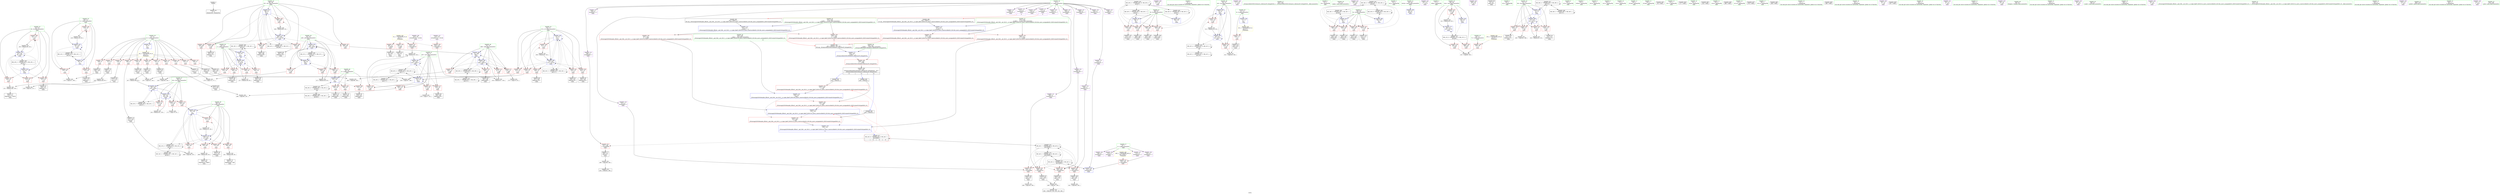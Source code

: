 digraph "SVFG" {
	label="SVFG";

	Node0x559544fbff10 [shape=record,color=grey,label="{NodeID: 0\nNullPtr}"];
	Node0x559544fbff10 -> Node0x559544fee240[style=solid];
	Node0x55954500f170 [shape=record,color=black,label="{NodeID: 360\nMR_18V_2 = PHI(MR_18V_3, MR_18V_1, )\npts\{55 \}\n}"];
	Node0x55954500f170 -> Node0x559544ffa940[style=dashed];
	Node0x55954500f170 -> Node0x55954500f170[style=dashed];
	Node0x559544ffc410 [shape=record,color=blue,label="{NodeID: 277\n456\<--455\n__t.addr\<--__t\n_ZSt4moveIRcEONSt16remove_referenceIT_E4typeEOS2_\n}"];
	Node0x559544ffc410 -> Node0x559544ffa290[style=dashed];
	Node0x559544ff0220 [shape=record,color=red,label="{NodeID: 194\n403\<--66\n\<--B\nmain\n}"];
	Node0x559544ff0220 -> Node0x559544fed930[style=solid];
	Node0x559544fedba0 [shape=record,color=purple,label="{NodeID: 111\n153\<--4\narrayidx26\<--t\nmain\n}"];
	Node0x559544fedba0 -> Node0x559544ffaa10[style=solid];
	Node0x559544fc0780 [shape=record,color=green,label="{NodeID: 28\n8\<--10\nn\<--n_field_insensitive\nGlob }"];
	Node0x559544fc0780 -> Node0x559544ff37a0[style=solid];
	Node0x559544fc0780 -> Node0x559544ff3870[style=solid];
	Node0x559544fc0780 -> Node0x559544ff3940[style=solid];
	Node0x559544fc0780 -> Node0x559544ff3a10[style=solid];
	Node0x559544fc0780 -> Node0x559544ff3ae0[style=solid];
	Node0x559544fc0780 -> Node0x559544ff3bb0[style=solid];
	Node0x559544fc0780 -> Node0x559544ff3c80[style=solid];
	Node0x559544fc0780 -> Node0x559544ff3d50[style=solid];
	Node0x559544fc0780 -> Node0x559544ff3e20[style=solid];
	Node0x559544fc0780 -> Node0x559544ff3ef0[style=solid];
	Node0x559544fc0780 -> Node0x559544ff3fc0[style=solid];
	Node0x559544fc0780 -> Node0x559544ffa360[style=solid];
	Node0x559544ff18e0 [shape=record,color=red,label="{NodeID: 222\n197\<--196\n\<--arrayidx49\nmain\n}"];
	Node0x559544ff18e0 -> Node0x559544fef110[style=solid];
	Node0x559544ff3390 [shape=record,color=purple,label="{NodeID: 139\n367\<--31\n\<--.str.7\nmain\n}"];
	Node0x559544fedfd0 [shape=record,color=green,label="{NodeID: 56\n429\<--430\n__tmp\<--__tmp_field_insensitive\n_ZSt4swapIcENSt9enable_ifIXsr6__and_ISt6__not_ISt15__is_tuple_likeIT_EESt21is_move_constructibleIS3_ESt18is_move_assignableIS3_EEE5valueEvE4typeERS3_SC_\n|{|<s1>14}}"];
	Node0x559544fedfd0 -> Node0x559544ffc1a0[style=solid];
	Node0x559544fedfd0:s1 -> Node0x5595450424b0[style=solid,color=red];
	Node0x559545000720 [shape=record,color=grey,label="{NodeID: 333\n318 = Binary(317, 316, )\n}"];
	Node0x559545000720 -> Node0x559544ffb980[style=solid];
	Node0x559544ffae20 [shape=record,color=blue,label="{NodeID: 250\n60\<--180\nx\<--\nmain\n}"];
	Node0x559544ffae20 -> Node0x559544ff5410[style=dashed];
	Node0x559544ffae20 -> Node0x559544ff54e0[style=dashed];
	Node0x559544ffae20 -> Node0x559544ff55b0[style=dashed];
	Node0x559544ffae20 -> Node0x559544ff5680[style=dashed];
	Node0x559544ffae20 -> Node0x559544ff5750[style=dashed];
	Node0x559544ffae20 -> Node0x559544ffafc0[style=dashed];
	Node0x559544ffae20 -> Node0x559545021e70[style=dashed];
	Node0x559544ff4a50 [shape=record,color=red,label="{NodeID: 167\n150\<--52\n\<--i8\nmain\n}"];
	Node0x559544ff4a50 -> Node0x559545000ba0[style=solid];
	Node0x559544fef6c0 [shape=record,color=black,label="{NodeID: 84\n253\<--252\nidxprom77\<--\nmain\n}"];
	Node0x559544fc32d0 [shape=record,color=green,label="{NodeID: 1\n9\<--1\n\<--dummyObj\nCan only get source location for instruction, argument, global var or function.}"];
	Node0x55954500f670 [shape=record,color=black,label="{NodeID: 361\nMR_20V_2 = PHI(MR_20V_4, MR_20V_1, )\npts\{57 \}\n}"];
	Node0x55954500f670 -> Node0x559544ffac80[style=dashed];
	Node0x559544ff02f0 [shape=record,color=red,label="{NodeID: 195\n240\<--68\n\<--i67\nmain\n}"];
	Node0x559544ff02f0 -> Node0x559545001f20[style=solid];
	Node0x559544fedc70 [shape=record,color=purple,label="{NodeID: 112\n193\<--4\narrayidx47\<--t\nmain\n}"];
	Node0x559544fc0880 [shape=record,color=green,label="{NodeID: 29\n11\<--12\nk\<--k_field_insensitive\nGlob }"];
	Node0x559544fc0880 -> Node0x559544ff4090[style=solid];
	Node0x559544fc0880 -> Node0x559544ffa430[style=solid];
	Node0x559544ff19b0 [shape=record,color=red,label="{NodeID: 223\n258\<--257\n\<--arrayidx80\nmain\n}"];
	Node0x559544ff19b0 -> Node0x559544fef860[style=solid];
	Node0x559544ff3460 [shape=record,color=purple,label="{NodeID: 140\n377\<--33\n\<--.str.8\nmain\n}"];
	Node0x559544fee0a0 [shape=record,color=green,label="{NodeID: 57\n435\<--436\n_ZSt4moveIRcEONSt16remove_referenceIT_E4typeEOS2_\<--_ZSt4moveIRcEONSt16remove_referenceIT_E4typeEOS2__field_insensitive\n}"];
	Node0x559545011650 [shape=record,color=black,label="{NodeID: 417\nMR_44V_8 = PHI(MR_44V_9, MR_44V_7, )\npts\{50000 \}\n|{|<s2>6|<s3>6|<s4>6}}"];
	Node0x559545011650 -> Node0x559544ff18e0[style=dashed];
	Node0x559545011650 -> Node0x559545011470[style=dashed];
	Node0x559545011650:s2 -> Node0x559544ffa020[style=dashed,color=red];
	Node0x559545011650:s3 -> Node0x559544ffa0f0[style=dashed,color=red];
	Node0x559545011650:s4 -> Node0x559544ffc270[style=dashed,color=red];
	Node0x5595450008a0 [shape=record,color=grey,label="{NodeID: 334\n227 = Binary(226, 93, )\n}"];
	Node0x5595450008a0 -> Node0x559544ffb090[style=solid];
	Node0x559544ffaef0 [shape=record,color=blue,label="{NodeID: 251\n62\<--182\ny\<--\nmain\n}"];
	Node0x559544ffaef0 -> Node0x559544ff5820[style=dashed];
	Node0x559544ffaef0 -> Node0x559544ff58f0[style=dashed];
	Node0x559544ffaef0 -> Node0x559544ff59c0[style=dashed];
	Node0x559544ffaef0 -> Node0x559545010f70[style=dashed];
	Node0x559544ff4b20 [shape=record,color=red,label="{NodeID: 168\n161\<--52\n\<--i8\nmain\n}"];
	Node0x559544ff4b20 -> Node0x559544fff9a0[style=solid];
	Node0x559544fef790 [shape=record,color=black,label="{NodeID: 85\n256\<--255\nidxprom79\<--\nmain\n}"];
	Node0x559544fc1fe0 [shape=record,color=green,label="{NodeID: 2\n13\<--1\n.str\<--dummyObj\nGlob }"];
	Node0x55954500fb70 [shape=record,color=black,label="{NodeID: 362\nMR_22V_2 = PHI(MR_22V_3, MR_22V_1, )\npts\{59 \}\n}"];
	Node0x55954500fb70 -> Node0x559544ffad50[style=dashed];
	Node0x55954500fb70 -> Node0x55954500fb70[style=dashed];
	Node0x559544ff03c0 [shape=record,color=red,label="{NodeID: 196\n252\<--68\n\<--i67\nmain\n}"];
	Node0x559544ff03c0 -> Node0x559544fef6c0[style=solid];
	Node0x559544fedd40 [shape=record,color=purple,label="{NodeID: 113\n196\<--4\narrayidx49\<--t\nmain\n}"];
	Node0x559544fedd40 -> Node0x559544ff18e0[style=solid];
	Node0x559544fc0980 [shape=record,color=green,label="{NodeID: 30\n41\<--42\nmain\<--main_field_insensitive\n}"];
	Node0x559544ff1a80 [shape=record,color=red,label="{NodeID: 224\n296\<--295\n\<--arrayidx101\nmain\n}"];
	Node0x559544ff1a80 -> Node0x559544fefc70[style=solid];
	Node0x559544ff3530 [shape=record,color=purple,label="{NodeID: 141\n388\<--35\n\<--.str.9\nmain\n}"];
	Node0x559544fee170 [shape=record,color=green,label="{NodeID: 58\n456\<--457\n__t.addr\<--__t.addr_field_insensitive\n_ZSt4moveIRcEONSt16remove_referenceIT_E4typeEOS2_\n}"];
	Node0x559544fee170 -> Node0x559544ffa290[style=solid];
	Node0x559544fee170 -> Node0x559544ffc410[style=solid];
	Node0x559545023fb0 [shape=record,color=black,label="{NodeID: 418\nMR_28V_5 = PHI(MR_28V_10, MR_28V_4, )\npts\{65 \}\n}"];
	Node0x559545023fb0 -> Node0x559544ff5a90[style=dashed];
	Node0x559545023fb0 -> Node0x559544ff5b60[style=dashed];
	Node0x559545023fb0 -> Node0x559544ff5c30[style=dashed];
	Node0x559545023fb0 -> Node0x559544ff5d00[style=dashed];
	Node0x559545023fb0 -> Node0x559545010a70[style=dashed];
	Node0x559545023fb0 -> Node0x55954501f170[style=dashed];
	Node0x559545023fb0 -> Node0x559545023fb0[style=dashed];
	Node0x559545000a20 [shape=record,color=grey,label="{NodeID: 335\n149 = Binary(148, 93, )\n}"];
	Node0x559545000a20 -> Node0x559545000ba0[style=solid];
	Node0x559544ffafc0 [shape=record,color=blue,label="{NodeID: 252\n60\<--222\nx\<--inc61\nmain\n}"];
	Node0x559544ffafc0 -> Node0x559544ff5410[style=dashed];
	Node0x559544ffafc0 -> Node0x559544ff54e0[style=dashed];
	Node0x559544ffafc0 -> Node0x559544ff55b0[style=dashed];
	Node0x559544ffafc0 -> Node0x559544ff5680[style=dashed];
	Node0x559544ffafc0 -> Node0x559544ff5750[style=dashed];
	Node0x559544ffafc0 -> Node0x559544ffafc0[style=dashed];
	Node0x559544ffafc0 -> Node0x559545021e70[style=dashed];
	Node0x559544ff4bf0 [shape=record,color=red,label="{NodeID: 169\n132\<--54\n\<--j\nmain\n}"];
	Node0x559544ff4bf0 -> Node0x559545001c20[style=solid];
	Node0x559544fef860 [shape=record,color=black,label="{NodeID: 86\n259\<--258\nconv81\<--\nmain\n}"];
	Node0x559544fef860 -> Node0x5595450020a0[style=solid];
	Node0x559544fc2070 [shape=record,color=green,label="{NodeID: 3\n15\<--1\n.str.1\<--dummyObj\nGlob }"];
	Node0x559545010070 [shape=record,color=black,label="{NodeID: 363\nMR_24V_2 = PHI(MR_24V_3, MR_24V_1, )\npts\{61 \}\n}"];
	Node0x559545010070 -> Node0x559545010070[style=dashed];
	Node0x559545010070 -> Node0x559545021e70[style=dashed];
	Node0x559544ff0490 [shape=record,color=red,label="{NodeID: 197\n268\<--68\n\<--i67\nmain\n}"];
	Node0x559544ff0490 -> Node0x559544ffb640[style=solid];
	Node0x559544fede10 [shape=record,color=purple,label="{NodeID: 114\n208\<--4\narrayidx54\<--t\nmain\n}"];
	Node0x559544fc0a80 [shape=record,color=green,label="{NodeID: 31\n44\<--45\nretval\<--retval_field_insensitive\nmain\n}"];
	Node0x559544fc0a80 -> Node0x559544ffa530[style=solid];
	Node0x559544ff1b50 [shape=record,color=red,label="{NodeID: 225\n304\<--303\n\<--arrayidx106\nmain\n}"];
	Node0x559544ff1b50 -> Node0x559544fefee0[style=solid];
	Node0x559544ff3600 [shape=record,color=purple,label="{NodeID: 142\n397\<--37\n\<--.str.10\nmain\n}"];
	Node0x559544fee240 [shape=record,color=black,label="{NodeID: 59\n2\<--3\ndummyVal\<--dummyVal\n}"];
	Node0x559545024480 [shape=record,color=black,label="{NodeID: 419\nMR_30V_5 = PHI(MR_30V_10, MR_30V_4, )\npts\{67 \}\n}"];
	Node0x559545024480 -> Node0x559544ff5dd0[style=dashed];
	Node0x559545024480 -> Node0x559544ff0080[style=dashed];
	Node0x559545024480 -> Node0x559544ff0150[style=dashed];
	Node0x559545024480 -> Node0x559544ff0220[style=dashed];
	Node0x559545024480 -> Node0x559545011780[style=dashed];
	Node0x559545024480 -> Node0x55954501f670[style=dashed];
	Node0x559545024480 -> Node0x559545024480[style=dashed];
	Node0x559545000ba0 [shape=record,color=grey,label="{NodeID: 336\n151 = Binary(149, 150, )\n}"];
	Node0x559545000ba0 -> Node0x559544feec30[style=solid];
	Node0x559544ffb090 [shape=record,color=blue,label="{NodeID: 253\n58\<--227\nj39\<--inc63\nmain\n}"];
	Node0x559544ffb090 -> Node0x559544ff51a0[style=dashed];
	Node0x559544ffb090 -> Node0x559544ff5270[style=dashed];
	Node0x559544ffb090 -> Node0x559544ff5340[style=dashed];
	Node0x559544ffb090 -> Node0x559544ffad50[style=dashed];
	Node0x559544ffb090 -> Node0x559544ffb090[style=dashed];
	Node0x559544ffb090 -> Node0x55954500fb70[style=dashed];
	Node0x559544ff4cc0 [shape=record,color=red,label="{NodeID: 170\n140\<--54\n\<--j\nmain\n}"];
	Node0x559544ff4cc0 -> Node0x559544fee9c0[style=solid];
	Node0x559544fef930 [shape=record,color=black,label="{NodeID: 87\n282\<--281\nconv92\<--\nmain\n}"];
	Node0x559544fef930 -> Node0x559545002820[style=solid];
	Node0x559544fc2100 [shape=record,color=green,label="{NodeID: 4\n17\<--1\nstdin\<--dummyObj\nGlob }"];
	Node0x559545010570 [shape=record,color=black,label="{NodeID: 364\nMR_26V_2 = PHI(MR_26V_3, MR_26V_1, )\npts\{63 \}\n}"];
	Node0x559545010570 -> Node0x559545010570[style=dashed];
	Node0x559545010570 -> Node0x559545010f70[style=dashed];
	Node0x559544ff0560 [shape=record,color=red,label="{NodeID: 198\n298\<--68\n\<--i67\nmain\n}"];
	Node0x559544ff0560 -> Node0x559544fefd40[style=solid];
	Node0x559544fedee0 [shape=record,color=purple,label="{NodeID: 115\n211\<--4\narrayidx56\<--t\nmain\n|{<s0>6}}"];
	Node0x559544fedee0:s0 -> Node0x559545042790[style=solid,color=red];
	Node0x559544fc0b50 [shape=record,color=green,label="{NodeID: 32\n46\<--47\nT\<--T_field_insensitive\nmain\n}"];
	Node0x559544fc0b50 -> Node0x559544ff4300[style=solid];
	Node0x559544ff1c20 [shape=record,color=red,label="{NodeID: 226\n316\<--315\n\<--arrayidx113\nmain\n}"];
	Node0x559544ff1c20 -> Node0x559545000720[style=solid];
	Node0x559544ff36d0 [shape=record,color=purple,label="{NodeID: 143\n406\<--39\n\<--.str.11\nmain\n}"];
	Node0x559544fee340 [shape=record,color=black,label="{NodeID: 60\n43\<--81\nmain_ret\<--\nmain\n}"];
	Node0x559545000d20 [shape=record,color=grey,label="{NodeID: 337\n222 = Binary(221, 93, )\n}"];
	Node0x559545000d20 -> Node0x559544ffafc0[style=solid];
	Node0x559544ffb160 [shape=record,color=blue,label="{NodeID: 254\n56\<--232\ni33\<--dec\nmain\n}"];
	Node0x559544ffb160 -> Node0x559544ff4f30[style=dashed];
	Node0x559544ffb160 -> Node0x559544ff5000[style=dashed];
	Node0x559544ffb160 -> Node0x559544ff50d0[style=dashed];
	Node0x559544ffb160 -> Node0x559544ffb160[style=dashed];
	Node0x559544ffb160 -> Node0x55954500f670[style=dashed];
	Node0x559544ff4d90 [shape=record,color=red,label="{NodeID: 171\n144\<--54\n\<--j\nmain\n}"];
	Node0x559544ff4d90 -> Node0x559544feea90[style=solid];
	Node0x559544fefa00 [shape=record,color=black,label="{NodeID: 88\n287\<--286\nconv95\<--\nmain\n}"];
	Node0x559544fefa00 -> Node0x5595450029a0[style=solid];
	Node0x559544fbf400 [shape=record,color=green,label="{NodeID: 5\n18\<--1\n.str.2\<--dummyObj\nGlob }"];
	Node0x559545027fb0 [shape=record,color=yellow,style=double,label="{NodeID: 448\n46V_1 = ENCHI(MR_46V_0)\npts\{70000 \}\nFun[main]}"];
	Node0x559545027fb0 -> Node0x559544ff1810[style=dashed];
	Node0x559545010a70 [shape=record,color=black,label="{NodeID: 365\nMR_28V_2 = PHI(MR_28V_4, MR_28V_1, )\npts\{65 \}\n}"];
	Node0x559545010a70 -> Node0x559544ffb230[style=dashed];
	Node0x559544ff0630 [shape=record,color=red,label="{NodeID: 199\n333\<--68\n\<--i67\nmain\n}"];
	Node0x559544ff0630 -> Node0x559544fed110[style=solid];
	Node0x559544ff20e0 [shape=record,color=purple,label="{NodeID: 116\n214\<--4\narrayidx58\<--t\nmain\n}"];
	Node0x559544fc0c20 [shape=record,color=green,label="{NodeID: 33\n48\<--49\ntest\<--test_field_insensitive\nmain\n}"];
	Node0x559544fc0c20 -> Node0x559544ff43d0[style=solid];
	Node0x559544fc0c20 -> Node0x559544ff44a0[style=solid];
	Node0x559544fc0c20 -> Node0x559544ff4570[style=solid];
	Node0x559544fc0c20 -> Node0x559544ffa600[style=solid];
	Node0x559544fc0c20 -> Node0x559544ffbf30[style=solid];
	Node0x559544ff1cf0 [shape=record,color=red,label="{NodeID: 227\n323\<--322\n\<--arrayidx116\nmain\n}"];
	Node0x559544ff1cf0 -> Node0x559545000420[style=solid];
	Node0x559544ff37a0 [shape=record,color=red,label="{NodeID: 144\n108\<--8\n\<--n\nmain\n}"];
	Node0x559544ff37a0 -> Node0x559544fee5b0[style=solid];
	Node0x559544fee410 [shape=record,color=black,label="{NodeID: 61\n85\<--82\ncall\<--\nmain\n}"];
	Node0x559545024e80 [shape=record,color=black,label="{NodeID: 421\nMR_36V_4 = PHI(MR_36V_8, MR_36V_3, )\npts\{73 \}\n}"];
	Node0x559545024e80 -> Node0x559544ffb570[style=dashed];
	Node0x559545024e80 -> Node0x559545012270[style=dashed];
	Node0x559545024e80 -> Node0x559545024e80[style=dashed];
	Node0x559545000ea0 [shape=record,color=grey,label="{NodeID: 338\n101 = cmp(99, 100, )\n}"];
	Node0x559544ffb230 [shape=record,color=blue,label="{NodeID: 255\n64\<--9\nR\<--\nmain\n}"];
	Node0x559544ffb230 -> Node0x559544ff5a90[style=dashed];
	Node0x559544ffb230 -> Node0x559544ff5b60[style=dashed];
	Node0x559544ffb230 -> Node0x559544ff5c30[style=dashed];
	Node0x559544ffb230 -> Node0x559544ff5d00[style=dashed];
	Node0x559544ffb230 -> Node0x559545010a70[style=dashed];
	Node0x559544ffb230 -> Node0x559545023fb0[style=dashed];
	Node0x559544ff4e60 [shape=record,color=red,label="{NodeID: 172\n156\<--54\n\<--j\nmain\n}"];
	Node0x559544ff4e60 -> Node0x559544fffe20[style=solid];
	Node0x559544fefad0 [shape=record,color=black,label="{NodeID: 89\n291\<--290\nidxprom98\<--\nmain\n}"];
	Node0x559544fbf490 [shape=record,color=green,label="{NodeID: 6\n20\<--1\n.str.3\<--dummyObj\nGlob }"];
	Node0x559545011780 [shape=record,color=black,label="{NodeID: 366\nMR_30V_2 = PHI(MR_30V_4, MR_30V_1, )\npts\{67 \}\n}"];
	Node0x559545011780 -> Node0x559544ffb300[style=dashed];
	Node0x559544ff0700 [shape=record,color=red,label="{NodeID: 200\n362\<--68\n\<--i67\nmain\n}"];
	Node0x559544ff0700 -> Node0x5595450002a0[style=solid];
	Node0x559544ff21b0 [shape=record,color=purple,label="{NodeID: 117\n217\<--4\narrayidx60\<--t\nmain\n|{<s0>6}}"];
	Node0x559544ff21b0:s0 -> Node0x5595450428a0[style=solid,color=red];
	Node0x559544fc0cf0 [shape=record,color=green,label="{NodeID: 34\n50\<--51\ni\<--i_field_insensitive\nmain\n}"];
	Node0x559544fc0cf0 -> Node0x559544ff4640[style=solid];
	Node0x559544fc0cf0 -> Node0x559544ff4710[style=solid];
	Node0x559544fc0cf0 -> Node0x559544ff47e0[style=solid];
	Node0x559544fc0cf0 -> Node0x559544ffa6d0[style=solid];
	Node0x559544fc0cf0 -> Node0x559544ffa7a0[style=solid];
	Node0x559544ff1dc0 [shape=record,color=red,label="{NodeID: 228\n339\<--338\n\<--arrayidx125\nmain\n}"];
	Node0x559544ff1dc0 -> Node0x559544fed2b0[style=solid];
	Node0x559544ff3870 [shape=record,color=red,label="{NodeID: 145\n126\<--8\n\<--n\nmain\n}"];
	Node0x559544ff3870 -> Node0x559544fee750[style=solid];
	Node0x559544fee4e0 [shape=record,color=black,label="{NodeID: 62\n91\<--88\ncall1\<--\nmain\n}"];
	Node0x559545025380 [shape=record,color=black,label="{NodeID: 422\nMR_38V_4 = PHI(MR_38V_9, MR_38V_3, )\npts\{75 \}\n}"];
	Node0x559545025380 -> Node0x559544ffb640[style=dashed];
	Node0x559545025380 -> Node0x559545012770[style=dashed];
	Node0x559545025380 -> Node0x559545025380[style=dashed];
	Node0x559545001020 [shape=record,color=grey,label="{NodeID: 339\n188 = cmp(185, 187, )\n}"];
	Node0x559544ffb300 [shape=record,color=blue,label="{NodeID: 256\n66\<--9\nB\<--\nmain\n}"];
	Node0x559544ffb300 -> Node0x559544ff5dd0[style=dashed];
	Node0x559544ffb300 -> Node0x559544ff0080[style=dashed];
	Node0x559544ffb300 -> Node0x559544ff0150[style=dashed];
	Node0x559544ffb300 -> Node0x559544ff0220[style=dashed];
	Node0x559544ffb300 -> Node0x559545011780[style=dashed];
	Node0x559544ffb300 -> Node0x559545024480[style=dashed];
	Node0x559544ff4f30 [shape=record,color=red,label="{NodeID: 173\n170\<--56\n\<--i33\nmain\n}"];
	Node0x559544ff4f30 -> Node0x5595450011a0[style=solid];
	Node0x559544fefba0 [shape=record,color=black,label="{NodeID: 90\n294\<--293\nidxprom100\<--\nmain\n}"];
	Node0x559544fbf520 [shape=record,color=green,label="{NodeID: 7\n22\<--1\nstdout\<--dummyObj\nGlob }"];
	Node0x559545011870 [shape=record,color=black,label="{NodeID: 367\nMR_32V_2 = PHI(MR_32V_4, MR_32V_1, )\npts\{69 \}\n}"];
	Node0x559545011870 -> Node0x559544ffb3d0[style=dashed];
	Node0x559544ff07d0 [shape=record,color=red,label="{NodeID: 201\n247\<--70\n\<--j72\nmain\n}"];
	Node0x559544ff07d0 -> Node0x559545001da0[style=solid];
	Node0x559544ff2280 [shape=record,color=purple,label="{NodeID: 118\n254\<--4\narrayidx78\<--t\nmain\n}"];
	Node0x559544fc0dc0 [shape=record,color=green,label="{NodeID: 35\n52\<--53\ni8\<--i8_field_insensitive\nmain\n}"];
	Node0x559544fc0dc0 -> Node0x559544ff48b0[style=solid];
	Node0x559544fc0dc0 -> Node0x559544ff4980[style=solid];
	Node0x559544fc0dc0 -> Node0x559544ff4a50[style=solid];
	Node0x559544fc0dc0 -> Node0x559544ff4b20[style=solid];
	Node0x559544fc0dc0 -> Node0x559544ffa870[style=solid];
	Node0x559544fc0dc0 -> Node0x559544ffabb0[style=solid];
	Node0x559544ff1e90 [shape=record,color=red,label="{NodeID: 229\n433\<--425\n\<--__a.addr\n_ZSt4swapIcENSt9enable_ifIXsr6__and_ISt6__not_ISt15__is_tuple_likeIT_EESt21is_move_constructibleIS3_ESt18is_move_assignableIS3_EEE5valueEvE4typeERS3_SC_\n|{<s0>12}}"];
	Node0x559544ff1e90:s0 -> Node0x5595450424b0[style=solid,color=red];
	Node0x559544ff3940 [shape=record,color=red,label="{NodeID: 146\n133\<--8\n\<--n\nmain\n}"];
	Node0x559544ff3940 -> Node0x559544fee820[style=solid];
	Node0x559544fee5b0 [shape=record,color=black,label="{NodeID: 63\n109\<--108\nconv\<--\nmain\n}"];
	Node0x559544fee5b0 -> Node0x559545001920[style=solid];
	Node0x559545025880 [shape=record,color=black,label="{NodeID: 423\nMR_40V_4 = PHI(MR_40V_9, MR_40V_3, )\npts\{77 \}\n}"];
	Node0x559545025880 -> Node0x559544ffb710[style=dashed];
	Node0x559545025880 -> Node0x559545012c70[style=dashed];
	Node0x559545025880 -> Node0x559545025880[style=dashed];
	Node0x5595450011a0 [shape=record,color=grey,label="{NodeID: 340\n171 = cmp(170, 81, )\n}"];
	Node0x559544ffb3d0 [shape=record,color=blue,label="{NodeID: 257\n68\<--81\ni67\<--\nmain\n}"];
	Node0x559544ffb3d0 -> Node0x559544ff02f0[style=dashed];
	Node0x559544ffb3d0 -> Node0x559544ff03c0[style=dashed];
	Node0x559544ffb3d0 -> Node0x559544ff0490[style=dashed];
	Node0x559544ffb3d0 -> Node0x559544ff0560[style=dashed];
	Node0x559544ffb3d0 -> Node0x559544ff0630[style=dashed];
	Node0x559544ffb3d0 -> Node0x559544ff0700[style=dashed];
	Node0x559544ffb3d0 -> Node0x559544ffbe60[style=dashed];
	Node0x559544ffb3d0 -> Node0x559545011870[style=dashed];
	Node0x559544ff5000 [shape=record,color=red,label="{NodeID: 174\n180\<--56\n\<--i33\nmain\n}"];
	Node0x559544ff5000 -> Node0x559544ffae20[style=solid];
	Node0x559544fefc70 [shape=record,color=black,label="{NodeID: 91\n297\<--296\nconv102\<--\nmain\n}"];
	Node0x559544fefc70 -> Node0x559545001620[style=solid];
	Node0x559544fbf5b0 [shape=record,color=green,label="{NodeID: 8\n23\<--1\n.str.4\<--dummyObj\nGlob }"];
	Node0x559545011d70 [shape=record,color=black,label="{NodeID: 368\nMR_34V_2 = PHI(MR_34V_3, MR_34V_1, )\npts\{71 \}\n}"];
	Node0x559545011d70 -> Node0x559544ffb4a0[style=dashed];
	Node0x559545011d70 -> Node0x559545011d70[style=dashed];
	Node0x559544ff08a0 [shape=record,color=red,label="{NodeID: 202\n255\<--70\n\<--j72\nmain\n}"];
	Node0x559544ff08a0 -> Node0x559544fef790[style=solid];
	Node0x559544ff2350 [shape=record,color=purple,label="{NodeID: 119\n257\<--4\narrayidx80\<--t\nmain\n}"];
	Node0x559544ff2350 -> Node0x559544ff19b0[style=solid];
	Node0x559544fc0e90 [shape=record,color=green,label="{NodeID: 36\n54\<--55\nj\<--j_field_insensitive\nmain\n}"];
	Node0x559544fc0e90 -> Node0x559544ff4bf0[style=solid];
	Node0x559544fc0e90 -> Node0x559544ff4cc0[style=solid];
	Node0x559544fc0e90 -> Node0x559544ff4d90[style=solid];
	Node0x559544fc0e90 -> Node0x559544ff4e60[style=solid];
	Node0x559544fc0e90 -> Node0x559544ffa940[style=solid];
	Node0x559544fc0e90 -> Node0x559544ffaae0[style=solid];
	Node0x559544ff1f60 [shape=record,color=red,label="{NodeID: 230\n442\<--425\n\<--__a.addr\n_ZSt4swapIcENSt9enable_ifIXsr6__and_ISt6__not_ISt15__is_tuple_likeIT_EESt21is_move_constructibleIS3_ESt18is_move_assignableIS3_EEE5valueEvE4typeERS3_SC_\n}"];
	Node0x559544ff1f60 -> Node0x559544ffc270[style=solid];
	Node0x559544ff3a10 [shape=record,color=red,label="{NodeID: 147\n147\<--8\n\<--n\nmain\n}"];
	Node0x559544ff3a10 -> Node0x559544feeb60[style=solid];
	Node0x559544fee680 [shape=record,color=black,label="{NodeID: 64\n113\<--112\nidxprom\<--\nmain\n}"];
	Node0x559545025d80 [shape=record,color=black,label="{NodeID: 424\nMR_42V_4 = PHI(MR_42V_9, MR_42V_3, )\npts\{79 \}\n}"];
	Node0x559545025d80 -> Node0x559544ffb7e0[style=dashed];
	Node0x559545025d80 -> Node0x559545013170[style=dashed];
	Node0x559545025d80 -> Node0x559545025d80[style=dashed];
	Node0x559545001320 [shape=record,color=grey,label="{NodeID: 341\n178 = cmp(175, 177, )\n}"];
	Node0x559544ffb4a0 [shape=record,color=blue,label="{NodeID: 258\n70\<--81\nj72\<--\nmain\n}"];
	Node0x559544ffb4a0 -> Node0x559544ff07d0[style=dashed];
	Node0x559544ffb4a0 -> Node0x559544ff08a0[style=dashed];
	Node0x559544ffb4a0 -> Node0x559544ff0970[style=dashed];
	Node0x559544ffb4a0 -> Node0x559544ff0a40[style=dashed];
	Node0x559544ffb4a0 -> Node0x559544ff0b10[style=dashed];
	Node0x559544ffb4a0 -> Node0x559544ff0be0[style=dashed];
	Node0x559544ffb4a0 -> Node0x559544ffb4a0[style=dashed];
	Node0x559544ffb4a0 -> Node0x559544ffbd90[style=dashed];
	Node0x559544ffb4a0 -> Node0x559545011d70[style=dashed];
	Node0x559544ff50d0 [shape=record,color=red,label="{NodeID: 175\n231\<--56\n\<--i33\nmain\n}"];
	Node0x559544ff50d0 -> Node0x559545000120[style=solid];
	Node0x559544fefd40 [shape=record,color=black,label="{NodeID: 92\n299\<--298\nidxprom103\<--\nmain\n}"];
	Node0x559544fbf770 [shape=record,color=green,label="{NodeID: 9\n25\<--1\n.str.5\<--dummyObj\nGlob }"];
	Node0x559545012270 [shape=record,color=black,label="{NodeID: 369\nMR_36V_2 = PHI(MR_36V_3, MR_36V_1, )\npts\{73 \}\n}"];
	Node0x559545012270 -> Node0x559545012270[style=dashed];
	Node0x559545012270 -> Node0x559545024e80[style=dashed];
	Node0x559544ff0970 [shape=record,color=red,label="{NodeID: 203\n270\<--70\n\<--j72\nmain\n}"];
	Node0x559544ff0970 -> Node0x559544ffb710[style=solid];
	Node0x559544ff2420 [shape=record,color=purple,label="{NodeID: 120\n292\<--4\narrayidx99\<--t\nmain\n}"];
	Node0x559544fc0f60 [shape=record,color=green,label="{NodeID: 37\n56\<--57\ni33\<--i33_field_insensitive\nmain\n}"];
	Node0x559544fc0f60 -> Node0x559544ff4f30[style=solid];
	Node0x559544fc0f60 -> Node0x559544ff5000[style=solid];
	Node0x559544fc0f60 -> Node0x559544ff50d0[style=solid];
	Node0x559544fc0f60 -> Node0x559544ffac80[style=solid];
	Node0x559544fc0f60 -> Node0x559544ffb160[style=solid];
	Node0x559544ff9ec0 [shape=record,color=red,label="{NodeID: 231\n439\<--427\n\<--__b.addr\n_ZSt4swapIcENSt9enable_ifIXsr6__and_ISt6__not_ISt15__is_tuple_likeIT_EESt21is_move_constructibleIS3_ESt18is_move_assignableIS3_EEE5valueEvE4typeERS3_SC_\n|{<s0>13}}"];
	Node0x559544ff9ec0:s0 -> Node0x5595450424b0[style=solid,color=red];
	Node0x559544ff3ae0 [shape=record,color=red,label="{NodeID: 148\n165\<--8\n\<--n\nmain\n}"];
	Node0x559544ff3ae0 -> Node0x559544feed00[style=solid];
	Node0x559544fee750 [shape=record,color=black,label="{NodeID: 65\n127\<--126\nconv10\<--\nmain\n}"];
	Node0x559544fee750 -> Node0x559545001aa0[style=solid];
	Node0x5595450014a0 [shape=record,color=grey,label="{NodeID: 342\n199 = cmp(198, 200, )\n}"];
	Node0x5595450014a0 -> Node0x559544ffee00[style=solid];
	Node0x559544ffb570 [shape=record,color=blue,label="{NodeID: 259\n72\<--81\ndir\<--\nmain\n}"];
	Node0x559544ffb570 -> Node0x559544ff0cb0[style=dashed];
	Node0x559544ffb570 -> Node0x559544ff0d80[style=dashed];
	Node0x559544ffb570 -> Node0x559544ff0e50[style=dashed];
	Node0x559544ffb570 -> Node0x559544ff0f20[style=dashed];
	Node0x559544ffb570 -> Node0x559544ffbcc0[style=dashed];
	Node0x559544ffb570 -> Node0x559545024e80[style=dashed];
	Node0x559544ff51a0 [shape=record,color=red,label="{NodeID: 176\n175\<--58\n\<--j39\nmain\n}"];
	Node0x559544ff51a0 -> Node0x559545001320[style=solid];
	Node0x559544fefe10 [shape=record,color=black,label="{NodeID: 93\n302\<--301\nidxprom105\<--\nmain\n}"];
	Node0x559544fbf800 [shape=record,color=green,label="{NodeID: 10\n27\<--1\n.str.6\<--dummyObj\nGlob }"];
	Node0x559545012770 [shape=record,color=black,label="{NodeID: 370\nMR_38V_2 = PHI(MR_38V_3, MR_38V_1, )\npts\{75 \}\n}"];
	Node0x559545012770 -> Node0x559545012770[style=dashed];
	Node0x559545012770 -> Node0x559545025380[style=dashed];
	Node0x559544ff0a40 [shape=record,color=red,label="{NodeID: 204\n301\<--70\n\<--j72\nmain\n}"];
	Node0x559544ff0a40 -> Node0x559544fefe10[style=solid];
	Node0x559544ff24f0 [shape=record,color=purple,label="{NodeID: 121\n295\<--4\narrayidx101\<--t\nmain\n}"];
	Node0x559544ff24f0 -> Node0x559544ff1a80[style=solid];
	Node0x559544fc1030 [shape=record,color=green,label="{NodeID: 38\n58\<--59\nj39\<--j39_field_insensitive\nmain\n}"];
	Node0x559544fc1030 -> Node0x559544ff51a0[style=solid];
	Node0x559544fc1030 -> Node0x559544ff5270[style=solid];
	Node0x559544fc1030 -> Node0x559544ff5340[style=solid];
	Node0x559544fc1030 -> Node0x559544ffad50[style=solid];
	Node0x559544fc1030 -> Node0x559544ffb090[style=solid];
	Node0x559544ff9f50 [shape=record,color=red,label="{NodeID: 232\n446\<--427\n\<--__b.addr\n_ZSt4swapIcENSt9enable_ifIXsr6__and_ISt6__not_ISt15__is_tuple_likeIT_EESt21is_move_constructibleIS3_ESt18is_move_assignableIS3_EEE5valueEvE4typeERS3_SC_\n}"];
	Node0x559544ff9f50 -> Node0x559544ffc340[style=solid];
	Node0x559544ff3bb0 [shape=record,color=red,label="{NodeID: 149\n176\<--8\n\<--n\nmain\n}"];
	Node0x559544ff3bb0 -> Node0x559544feedd0[style=solid];
	Node0x559544fee820 [shape=record,color=black,label="{NodeID: 66\n134\<--133\nconv14\<--\nmain\n}"];
	Node0x559544fee820 -> Node0x559545001c20[style=solid];
	Node0x559544e488b0 [shape=record,color=yellow,style=double,label="{NodeID: 426\n2V_1 = ENCHI(MR_2V_0)\npts\{1 \}\nFun[main]}"];
	Node0x559544e488b0 -> Node0x559544ff4160[style=dashed];
	Node0x559544e488b0 -> Node0x559544ff4230[style=dashed];
	Node0x559544e488b0 -> Node0x559544ff1c20[style=dashed];
	Node0x559544e488b0 -> Node0x559544ff1cf0[style=dashed];
	Node0x559545001620 [shape=record,color=grey,label="{NodeID: 343\n306 = cmp(297, 305, )\n}"];
	Node0x559545001620 -> Node0x559544c188d0[style=solid];
	Node0x559544ffb640 [shape=record,color=blue,label="{NodeID: 260\n74\<--268\nx86\<--\nmain\n}"];
	Node0x559544ffb640 -> Node0x559544ff0ff0[style=dashed];
	Node0x559544ffb640 -> Node0x559544ff10c0[style=dashed];
	Node0x559544ffb640 -> Node0x559544ff1190[style=dashed];
	Node0x559544ffb640 -> Node0x559544ff1260[style=dashed];
	Node0x559544ffb640 -> Node0x559544ffb640[style=dashed];
	Node0x559544ffb640 -> Node0x559544ffb980[style=dashed];
	Node0x559544ffb640 -> Node0x559545025380[style=dashed];
	Node0x559544ff5270 [shape=record,color=red,label="{NodeID: 177\n182\<--58\n\<--j39\nmain\n}"];
	Node0x559544ff5270 -> Node0x559544ffaef0[style=solid];
	Node0x559544fefee0 [shape=record,color=black,label="{NodeID: 94\n305\<--304\nconv107\<--\nmain\n}"];
	Node0x559544fefee0 -> Node0x559545001620[style=solid];
	Node0x559544fbf890 [shape=record,color=green,label="{NodeID: 11\n29\<--1\n_ZL2dx\<--dummyObj\nGlob }"];
	Node0x559545012c70 [shape=record,color=black,label="{NodeID: 371\nMR_40V_2 = PHI(MR_40V_3, MR_40V_1, )\npts\{77 \}\n}"];
	Node0x559545012c70 -> Node0x559545012c70[style=dashed];
	Node0x559545012c70 -> Node0x559545025880[style=dashed];
	Node0x559544ff0b10 [shape=record,color=red,label="{NodeID: 205\n336\<--70\n\<--j72\nmain\n}"];
	Node0x559544ff0b10 -> Node0x559544fed1e0[style=solid];
	Node0x559544ff25c0 [shape=record,color=purple,label="{NodeID: 122\n300\<--4\narrayidx104\<--t\nmain\n}"];
	Node0x559544fc1100 [shape=record,color=green,label="{NodeID: 39\n60\<--61\nx\<--x_field_insensitive\nmain\n}"];
	Node0x559544fc1100 -> Node0x559544ff5410[style=solid];
	Node0x559544fc1100 -> Node0x559544ff54e0[style=solid];
	Node0x559544fc1100 -> Node0x559544ff55b0[style=solid];
	Node0x559544fc1100 -> Node0x559544ff5680[style=solid];
	Node0x559544fc1100 -> Node0x559544ff5750[style=solid];
	Node0x559544fc1100 -> Node0x559544ffae20[style=solid];
	Node0x559544fc1100 -> Node0x559544ffafc0[style=solid];
	Node0x559544ffa020 [shape=record,color=red,label="{NodeID: 233\n437\<--434\n\<--call\n_ZSt4swapIcENSt9enable_ifIXsr6__and_ISt6__not_ISt15__is_tuple_likeIT_EESt21is_move_constructibleIS3_ESt18is_move_assignableIS3_EEE5valueEvE4typeERS3_SC_\n}"];
	Node0x559544ffa020 -> Node0x559544ffc1a0[style=solid];
	Node0x559544ff3c80 [shape=record,color=red,label="{NodeID: 150\n186\<--8\n\<--n\nmain\n}"];
	Node0x559544ff3c80 -> Node0x559544feeea0[style=solid];
	Node0x559544fee8f0 [shape=record,color=black,label="{NodeID: 67\n138\<--137\nidxprom17\<--\nmain\n}"];
	Node0x559545026d50 [shape=record,color=yellow,style=double,label="{NodeID: 427\n4V_1 = ENCHI(MR_4V_0)\npts\{10 \}\nFun[main]}"];
	Node0x559545026d50 -> Node0x559544ff37a0[style=dashed];
	Node0x559545026d50 -> Node0x559544ff3870[style=dashed];
	Node0x559545026d50 -> Node0x559544ff3940[style=dashed];
	Node0x559545026d50 -> Node0x559544ff3a10[style=dashed];
	Node0x559545026d50 -> Node0x559544ff3ae0[style=dashed];
	Node0x559545026d50 -> Node0x559544ff3bb0[style=dashed];
	Node0x559545026d50 -> Node0x559544ff3c80[style=dashed];
	Node0x559545026d50 -> Node0x559544ff3d50[style=dashed];
	Node0x559545026d50 -> Node0x559544ff3e20[style=dashed];
	Node0x559545026d50 -> Node0x559544ff3ef0[style=dashed];
	Node0x559545026d50 -> Node0x559544ff3fc0[style=dashed];
	Node0x5595450017a0 [shape=record,color=grey,label="{NodeID: 344\n341 = cmp(340, 342, )\n}"];
	Node0x559544ffb710 [shape=record,color=blue,label="{NodeID: 261\n76\<--270\ny87\<--\nmain\n}"];
	Node0x559544ffb710 -> Node0x559544ff1330[style=dashed];
	Node0x559544ffb710 -> Node0x559544ff1400[style=dashed];
	Node0x559544ffb710 -> Node0x559544ff14d0[style=dashed];
	Node0x559544ffb710 -> Node0x559544ff15a0[style=dashed];
	Node0x559544ffb710 -> Node0x559544ffb710[style=dashed];
	Node0x559544ffb710 -> Node0x559544ffba50[style=dashed];
	Node0x559544ffb710 -> Node0x559545025880[style=dashed];
	Node0x559544ff5340 [shape=record,color=red,label="{NodeID: 178\n226\<--58\n\<--j39\nmain\n}"];
	Node0x559544ff5340 -> Node0x5595450008a0[style=solid];
	Node0x559544feffb0 [shape=record,color=black,label="{NodeID: 95\n314\<--313\nidxprom112\<--\nmain\n}"];
	Node0x559544fbf920 [shape=record,color=green,label="{NodeID: 12\n30\<--1\n_ZL2dy\<--dummyObj\nGlob }"];
	Node0x559545013170 [shape=record,color=black,label="{NodeID: 372\nMR_42V_2 = PHI(MR_42V_3, MR_42V_1, )\npts\{79 \}\n}"];
	Node0x559545013170 -> Node0x559545013170[style=dashed];
	Node0x559545013170 -> Node0x559545025d80[style=dashed];
	Node0x559544ff0be0 [shape=record,color=red,label="{NodeID: 206\n357\<--70\n\<--j72\nmain\n}"];
	Node0x559544ff0be0 -> Node0x5595450005a0[style=solid];
	Node0x559544ff2690 [shape=record,color=purple,label="{NodeID: 123\n303\<--4\narrayidx106\<--t\nmain\n}"];
	Node0x559544ff2690 -> Node0x559544ff1b50[style=solid];
	Node0x559544fc11d0 [shape=record,color=green,label="{NodeID: 40\n62\<--63\ny\<--y_field_insensitive\nmain\n}"];
	Node0x559544fc11d0 -> Node0x559544ff5820[style=solid];
	Node0x559544fc11d0 -> Node0x559544ff58f0[style=solid];
	Node0x559544fc11d0 -> Node0x559544ff59c0[style=solid];
	Node0x559544fc11d0 -> Node0x559544ffaef0[style=solid];
	Node0x559545040780 [shape=record,color=black,label="{NodeID: 483\n95 = PHI()\n}"];
	Node0x559544ffa0f0 [shape=record,color=red,label="{NodeID: 234\n441\<--440\n\<--call1\n_ZSt4swapIcENSt9enable_ifIXsr6__and_ISt6__not_ISt15__is_tuple_likeIT_EESt21is_move_constructibleIS3_ESt18is_move_assignableIS3_EEE5valueEvE4typeERS3_SC_\n}"];
	Node0x559544ffa0f0 -> Node0x559544ffc270[style=solid];
	Node0x559544ff3d50 [shape=record,color=red,label="{NodeID: 151\n241\<--8\n\<--n\nmain\n}"];
	Node0x559544ff3d50 -> Node0x559544fef520[style=solid];
	Node0x559544fee9c0 [shape=record,color=black,label="{NodeID: 68\n141\<--140\nidxprom19\<--\nmain\n}"];
	Node0x559545026e30 [shape=record,color=yellow,style=double,label="{NodeID: 428\n6V_1 = ENCHI(MR_6V_0)\npts\{12 \}\nFun[main]}"];
	Node0x559545026e30 -> Node0x559544ff4090[style=dashed];
	Node0x559545001920 [shape=record,color=grey,label="{NodeID: 345\n110 = cmp(107, 109, )\n}"];
	Node0x559544ffb7e0 [shape=record,color=blue,label="{NodeID: 262\n78\<--81\ncnt\<--\nmain\n}"];
	Node0x559544ffb7e0 -> Node0x559544ff1670[style=dashed];
	Node0x559544ffb7e0 -> Node0x559544ff1740[style=dashed];
	Node0x559544ffb7e0 -> Node0x559544ffb7e0[style=dashed];
	Node0x559544ffb7e0 -> Node0x559544ffb8b0[style=dashed];
	Node0x559544ffb7e0 -> Node0x559545025d80[style=dashed];
	Node0x559544ff5410 [shape=record,color=red,label="{NodeID: 179\n185\<--60\n\<--x\nmain\n}"];
	Node0x559544ff5410 -> Node0x559545001020[style=solid];
	Node0x559544fecf70 [shape=record,color=black,label="{NodeID: 96\n321\<--320\nidxprom115\<--\nmain\n}"];
	Node0x559544fbf9b0 [shape=record,color=green,label="{NodeID: 13\n31\<--1\n.str.7\<--dummyObj\nGlob }"];
	Node0x559545013670 [shape=record,color=black,label="{NodeID: 373\nMR_44V_2 = PHI(MR_44V_6, MR_44V_1, )\npts\{50000 \}\n}"];
	Node0x559545013670 -> Node0x559544ff19b0[style=dashed];
	Node0x559545013670 -> Node0x559544ff1a80[style=dashed];
	Node0x559545013670 -> Node0x559544ff1b50[style=dashed];
	Node0x559545013670 -> Node0x559544ff1dc0[style=dashed];
	Node0x559545013670 -> Node0x559545013670[style=dashed];
	Node0x559545013670 -> Node0x559545021470[style=dashed];
	Node0x559545013670 -> Node0x559545011470[style=dashed];
	Node0x559544ff0cb0 [shape=record,color=red,label="{NodeID: 207\n264\<--72\n\<--dir\nmain\n}"];
	Node0x559544ff0cb0 -> Node0x5595450023a0[style=solid];
	Node0x559544ff2760 [shape=record,color=purple,label="{NodeID: 124\n335\<--4\narrayidx123\<--t\nmain\n}"];
	Node0x559544fc12a0 [shape=record,color=green,label="{NodeID: 41\n64\<--65\nR\<--R_field_insensitive\nmain\n}"];
	Node0x559544fc12a0 -> Node0x559544ff5a90[style=solid];
	Node0x559544fc12a0 -> Node0x559544ff5b60[style=solid];
	Node0x559544fc12a0 -> Node0x559544ff5c30[style=solid];
	Node0x559544fc12a0 -> Node0x559544ff5d00[style=solid];
	Node0x559544fc12a0 -> Node0x559544ffb230[style=solid];
	Node0x559544fc12a0 -> Node0x559544ffbb20[style=solid];
	Node0x5595450406b0 [shape=record,color=black,label="{NodeID: 484\n117 = PHI()\n}"];
	Node0x559544c188d0 [shape=record,color=black,label="{NodeID: 318\n308 = PHI(203, 203, 203, 203, 306, )\n}"];
	Node0x559544ffa1c0 [shape=record,color=red,label="{NodeID: 235\n445\<--444\n\<--call2\n_ZSt4swapIcENSt9enable_ifIXsr6__and_ISt6__not_ISt15__is_tuple_likeIT_EESt21is_move_constructibleIS3_ESt18is_move_assignableIS3_EEE5valueEvE4typeERS3_SC_\n}"];
	Node0x559544ffa1c0 -> Node0x559544ffc340[style=solid];
	Node0x559544ff3e20 [shape=record,color=red,label="{NodeID: 152\n248\<--8\n\<--n\nmain\n}"];
	Node0x559544ff3e20 -> Node0x559544fef5f0[style=solid];
	Node0x559544feea90 [shape=record,color=black,label="{NodeID: 69\n145\<--144\nidxprom21\<--\nmain\n}"];
	Node0x559545001aa0 [shape=record,color=grey,label="{NodeID: 346\n128 = cmp(125, 127, )\n}"];
	Node0x559544ffb8b0 [shape=record,color=blue,label="{NodeID: 263\n78\<--311\ncnt\<--inc111\nmain\n}"];
	Node0x559544ffb8b0 -> Node0x559544ff1670[style=dashed];
	Node0x559544ffb8b0 -> Node0x559544ff1740[style=dashed];
	Node0x559544ffb8b0 -> Node0x559544ffb7e0[style=dashed];
	Node0x559544ffb8b0 -> Node0x559544ffb8b0[style=dashed];
	Node0x559544ffb8b0 -> Node0x559545025d80[style=dashed];
	Node0x559544ff54e0 [shape=record,color=red,label="{NodeID: 180\n190\<--60\n\<--x\nmain\n}"];
	Node0x559544ff54e0 -> Node0x559544fff3a0[style=solid];
	Node0x559544fed040 [shape=record,color=black,label="{NodeID: 97\n330\<--329\nconv119\<--\nmain\n}"];
	Node0x559544fed040 -> Node0x559545002220[style=solid];
	Node0x559544fbfa40 [shape=record,color=green,label="{NodeID: 14\n33\<--1\n.str.8\<--dummyObj\nGlob }"];
	Node0x559544ff0d80 [shape=record,color=red,label="{NodeID: 208\n313\<--72\n\<--dir\nmain\n}"];
	Node0x559544ff0d80 -> Node0x559544feffb0[style=solid];
	Node0x559544ff2830 [shape=record,color=purple,label="{NodeID: 125\n338\<--4\narrayidx125\<--t\nmain\n}"];
	Node0x559544ff2830 -> Node0x559544ff1dc0[style=solid];
	Node0x559544fc1370 [shape=record,color=green,label="{NodeID: 42\n66\<--67\nB\<--B_field_insensitive\nmain\n}"];
	Node0x559544fc1370 -> Node0x559544ff5dd0[style=solid];
	Node0x559544fc1370 -> Node0x559544ff0080[style=solid];
	Node0x559544fc1370 -> Node0x559544ff0150[style=solid];
	Node0x559544fc1370 -> Node0x559544ff0220[style=solid];
	Node0x559544fc1370 -> Node0x559544ffb300[style=solid];
	Node0x559544fc1370 -> Node0x559544ffbbf0[style=solid];
	Node0x55954503f980 [shape=record,color=black,label="{NodeID: 485\n104 = PHI()\n}"];
	Node0x559544ffee00 [shape=record,color=black,label="{NodeID: 319\n202 = PHI(203, 199, )\n}"];
	Node0x559544ffa290 [shape=record,color=red,label="{NodeID: 236\n459\<--456\n\<--__t.addr\n_ZSt4moveIRcEONSt16remove_referenceIT_E4typeEOS2_\n}"];
	Node0x559544ffa290 -> Node0x559544feda00[style=solid];
	Node0x559544ff3ef0 [shape=record,color=red,label="{NodeID: 153\n281\<--8\n\<--n\nmain\n}"];
	Node0x559544ff3ef0 -> Node0x559544fef930[style=solid];
	Node0x559544feeb60 [shape=record,color=black,label="{NodeID: 70\n148\<--147\nconv23\<--\nmain\n}"];
	Node0x559544feeb60 -> Node0x559545000a20[style=solid];
	Node0x559545026ff0 [shape=record,color=yellow,style=double,label="{NodeID: 430\n10V_1 = ENCHI(MR_10V_0)\npts\{47 \}\nFun[main]}"];
	Node0x559545026ff0 -> Node0x559544ff4300[style=dashed];
	Node0x559545001c20 [shape=record,color=grey,label="{NodeID: 347\n135 = cmp(132, 134, )\n}"];
	Node0x559544ffb980 [shape=record,color=blue,label="{NodeID: 264\n74\<--318\nx86\<--add114\nmain\n}"];
	Node0x559544ffb980 -> Node0x559544ff0ff0[style=dashed];
	Node0x559544ffb980 -> Node0x559544ff10c0[style=dashed];
	Node0x559544ffb980 -> Node0x559544ff1190[style=dashed];
	Node0x559544ffb980 -> Node0x559544ff1260[style=dashed];
	Node0x559544ffb980 -> Node0x559544ffb640[style=dashed];
	Node0x559544ffb980 -> Node0x559544ffb980[style=dashed];
	Node0x559544ffb980 -> Node0x559545025380[style=dashed];
	Node0x559544ff55b0 [shape=record,color=red,label="{NodeID: 181\n205\<--60\n\<--x\nmain\n}"];
	Node0x559544ff55b0 -> Node0x559544fff520[style=solid];
	Node0x559544fed110 [shape=record,color=black,label="{NodeID: 98\n334\<--333\nidxprom122\<--\nmain\n}"];
	Node0x559544fbfad0 [shape=record,color=green,label="{NodeID: 15\n35\<--1\n.str.9\<--dummyObj\nGlob }"];
	Node0x559544ff0e50 [shape=record,color=red,label="{NodeID: 209\n320\<--72\n\<--dir\nmain\n}"];
	Node0x559544ff0e50 -> Node0x559544fecf70[style=solid];
	Node0x559544ff2900 [shape=record,color=purple,label="{NodeID: 126\n114\<--6\narrayidx\<--s\nmain\n}"];
	Node0x559544fc1440 [shape=record,color=green,label="{NodeID: 43\n68\<--69\ni67\<--i67_field_insensitive\nmain\n}"];
	Node0x559544fc1440 -> Node0x559544ff02f0[style=solid];
	Node0x559544fc1440 -> Node0x559544ff03c0[style=solid];
	Node0x559544fc1440 -> Node0x559544ff0490[style=solid];
	Node0x559544fc1440 -> Node0x559544ff0560[style=solid];
	Node0x559544fc1440 -> Node0x559544ff0630[style=solid];
	Node0x559544fc1440 -> Node0x559544ff0700[style=solid];
	Node0x559544fc1440 -> Node0x559544ffb3d0[style=solid];
	Node0x559544fc1440 -> Node0x559544ffbe60[style=solid];
	Node0x55954503fa80 [shape=record,color=black,label="{NodeID: 486\n368 = PHI()\n}"];
	Node0x559544fff3a0 [shape=record,color=grey,label="{NodeID: 320\n191 = Binary(190, 93, )\n}"];
	Node0x559544fff3a0 -> Node0x559544feef70[style=solid];
	Node0x559544ffa360 [shape=record,color=blue,label="{NodeID: 237\n8\<--9\nn\<--\nGlob }"];
	Node0x559544ffa360 -> Node0x559545026d50[style=dashed];
	Node0x559544ff3fc0 [shape=record,color=red,label="{NodeID: 154\n286\<--8\n\<--n\nmain\n}"];
	Node0x559544ff3fc0 -> Node0x559544fefa00[style=solid];
	Node0x559544feec30 [shape=record,color=black,label="{NodeID: 71\n152\<--151\nidxprom25\<--sub24\nmain\n}"];
	Node0x559545001da0 [shape=record,color=grey,label="{NodeID: 348\n250 = cmp(247, 249, )\n}"];
	Node0x559544ffba50 [shape=record,color=blue,label="{NodeID: 265\n76\<--325\ny87\<--add117\nmain\n}"];
	Node0x559544ffba50 -> Node0x559544ff1330[style=dashed];
	Node0x559544ffba50 -> Node0x559544ff1400[style=dashed];
	Node0x559544ffba50 -> Node0x559544ff14d0[style=dashed];
	Node0x559544ffba50 -> Node0x559544ff15a0[style=dashed];
	Node0x559544ffba50 -> Node0x559544ffb710[style=dashed];
	Node0x559544ffba50 -> Node0x559544ffba50[style=dashed];
	Node0x559544ffba50 -> Node0x559545025880[style=dashed];
	Node0x559544ff5680 [shape=record,color=red,label="{NodeID: 182\n212\<--60\n\<--x\nmain\n}"];
	Node0x559544ff5680 -> Node0x559544fef380[style=solid];
	Node0x559544fed1e0 [shape=record,color=black,label="{NodeID: 99\n337\<--336\nidxprom124\<--\nmain\n}"];
	Node0x559544fbfba0 [shape=record,color=green,label="{NodeID: 16\n37\<--1\n.str.10\<--dummyObj\nGlob }"];
	Node0x559544ff0f20 [shape=record,color=red,label="{NodeID: 210\n351\<--72\n\<--dir\nmain\n}"];
	Node0x559544ff0f20 -> Node0x559544fff820[style=solid];
	Node0x559544ff29d0 [shape=record,color=purple,label="{NodeID: 127\n115\<--6\narraydecay\<--s\nmain\n}"];
	Node0x559544fc1510 [shape=record,color=green,label="{NodeID: 44\n70\<--71\nj72\<--j72_field_insensitive\nmain\n}"];
	Node0x559544fc1510 -> Node0x559544ff07d0[style=solid];
	Node0x559544fc1510 -> Node0x559544ff08a0[style=solid];
	Node0x559544fc1510 -> Node0x559544ff0970[style=solid];
	Node0x559544fc1510 -> Node0x559544ff0a40[style=solid];
	Node0x559544fc1510 -> Node0x559544ff0b10[style=solid];
	Node0x559544fc1510 -> Node0x559544ff0be0[style=solid];
	Node0x559544fc1510 -> Node0x559544ffb4a0[style=solid];
	Node0x559544fc1510 -> Node0x559544ffbd90[style=solid];
	Node0x55954503fb80 [shape=record,color=black,label="{NodeID: 487\n378 = PHI()\n}"];
	Node0x55954501f170 [shape=record,color=black,label="{NodeID: 404\nMR_28V_6 = PHI(MR_28V_9, MR_28V_5, )\npts\{65 \}\n}"];
	Node0x55954501f170 -> Node0x559544ffbb20[style=dashed];
	Node0x55954501f170 -> Node0x55954501f170[style=dashed];
	Node0x55954501f170 -> Node0x559545023fb0[style=dashed];
	Node0x559544fff520 [shape=record,color=grey,label="{NodeID: 321\n206 = Binary(205, 93, )\n}"];
	Node0x559544fff520 -> Node0x559544fef1e0[style=solid];
	Node0x559544ffa430 [shape=record,color=blue,label="{NodeID: 238\n11\<--9\nk\<--\nGlob }"];
	Node0x559544ffa430 -> Node0x559545026e30[style=dashed];
	Node0x559544ff4090 [shape=record,color=red,label="{NodeID: 155\n329\<--11\n\<--k\nmain\n}"];
	Node0x559544ff4090 -> Node0x559544fed040[style=solid];
	Node0x559544feed00 [shape=record,color=black,label="{NodeID: 72\n166\<--165\nconv34\<--\nmain\n}"];
	Node0x559544feed00 -> Node0x559544fffb20[style=solid];
	Node0x559545001f20 [shape=record,color=grey,label="{NodeID: 349\n243 = cmp(240, 242, )\n}"];
	Node0x559544ffbb20 [shape=record,color=blue,label="{NodeID: 266\n64\<--345\nR\<--\nmain\n}"];
	Node0x559544ffbb20 -> Node0x55954501f170[style=dashed];
	Node0x559544ff5750 [shape=record,color=red,label="{NodeID: 183\n221\<--60\n\<--x\nmain\n}"];
	Node0x559544ff5750 -> Node0x559545000d20[style=solid];
	Node0x559544fed2b0 [shape=record,color=black,label="{NodeID: 100\n340\<--339\nconv126\<--\nmain\n}"];
	Node0x559544fed2b0 -> Node0x5595450017a0[style=solid];
	Node0x559544fbfc70 [shape=record,color=green,label="{NodeID: 17\n39\<--1\n.str.11\<--dummyObj\nGlob }"];
	Node0x559544ff0ff0 [shape=record,color=red,label="{NodeID: 211\n274\<--74\n\<--x86\nmain\n}"];
	Node0x559544ff0ff0 -> Node0x5595450026a0[style=solid];
	Node0x559544ff2aa0 [shape=record,color=purple,label="{NodeID: 128\n139\<--6\narrayidx18\<--s\nmain\n}"];
	Node0x559544fc15e0 [shape=record,color=green,label="{NodeID: 45\n72\<--73\ndir\<--dir_field_insensitive\nmain\n}"];
	Node0x559544fc15e0 -> Node0x559544ff0cb0[style=solid];
	Node0x559544fc15e0 -> Node0x559544ff0d80[style=solid];
	Node0x559544fc15e0 -> Node0x559544ff0e50[style=solid];
	Node0x559544fc15e0 -> Node0x559544ff0f20[style=solid];
	Node0x559544fc15e0 -> Node0x559544ffb570[style=solid];
	Node0x559544fc15e0 -> Node0x559544ffbcc0[style=solid];
	Node0x55954503fc80 [shape=record,color=black,label="{NodeID: 488\n389 = PHI()\n}"];
	Node0x55954501f670 [shape=record,color=black,label="{NodeID: 405\nMR_30V_6 = PHI(MR_30V_9, MR_30V_5, )\npts\{67 \}\n}"];
	Node0x55954501f670 -> Node0x559544ffbbf0[style=dashed];
	Node0x55954501f670 -> Node0x55954501f670[style=dashed];
	Node0x55954501f670 -> Node0x559545024480[style=dashed];
	Node0x559544fff6a0 [shape=record,color=grey,label="{NodeID: 322\n311 = Binary(310, 93, )\n}"];
	Node0x559544fff6a0 -> Node0x559544ffb8b0[style=solid];
	Node0x559544ffa530 [shape=record,color=blue,label="{NodeID: 239\n44\<--81\nretval\<--\nmain\n}"];
	Node0x559544ff4160 [shape=record,color=red,label="{NodeID: 156\n82\<--17\n\<--stdin\nmain\n}"];
	Node0x559544ff4160 -> Node0x559544fee410[style=solid];
	Node0x559544feedd0 [shape=record,color=black,label="{NodeID: 73\n177\<--176\nconv41\<--\nmain\n}"];
	Node0x559544feedd0 -> Node0x559545001320[style=solid];
	Node0x5595450020a0 [shape=record,color=grey,label="{NodeID: 350\n260 = cmp(259, 200, )\n}"];
	Node0x559544ffbbf0 [shape=record,color=blue,label="{NodeID: 267\n66\<--345\nB\<--\nmain\n}"];
	Node0x559544ffbbf0 -> Node0x55954501f670[style=dashed];
	Node0x559544ff5820 [shape=record,color=red,label="{NodeID: 184\n194\<--62\n\<--y\nmain\n}"];
	Node0x559544ff5820 -> Node0x559544fef040[style=solid];
	Node0x559544fed380 [shape=record,color=black,label="{NodeID: 101\n372\<--371\ntobool\<--\nmain\n}"];
	Node0x559544fbfd40 [shape=record,color=green,label="{NodeID: 18\n81\<--1\n\<--dummyObj\nCan only get source location for instruction, argument, global var or function.}"];
	Node0x559544ff10c0 [shape=record,color=red,label="{NodeID: 212\n280\<--74\n\<--x86\nmain\n}"];
	Node0x559544ff10c0 -> Node0x559545002820[style=solid];
	Node0x559544ff2b70 [shape=record,color=purple,label="{NodeID: 129\n142\<--6\narrayidx20\<--s\nmain\n}"];
	Node0x559544ff2b70 -> Node0x559544ff1810[style=solid];
	Node0x559544fc16b0 [shape=record,color=green,label="{NodeID: 46\n74\<--75\nx86\<--x86_field_insensitive\nmain\n}"];
	Node0x559544fc16b0 -> Node0x559544ff0ff0[style=solid];
	Node0x559544fc16b0 -> Node0x559544ff10c0[style=solid];
	Node0x559544fc16b0 -> Node0x559544ff1190[style=solid];
	Node0x559544fc16b0 -> Node0x559544ff1260[style=solid];
	Node0x559544fc16b0 -> Node0x559544ffb640[style=solid];
	Node0x559544fc16b0 -> Node0x559544ffb980[style=solid];
	Node0x559545041e80 [shape=record,color=black,label="{NodeID: 489\n398 = PHI()\n}"];
	Node0x559544fff820 [shape=record,color=grey,label="{NodeID: 323\n352 = Binary(351, 93, )\n}"];
	Node0x559544fff820 -> Node0x559544ffbcc0[style=solid];
	Node0x559544ffa600 [shape=record,color=blue,label="{NodeID: 240\n48\<--93\ntest\<--\nmain\n}"];
	Node0x559544ffa600 -> Node0x55954500e270[style=dashed];
	Node0x559544ff4230 [shape=record,color=red,label="{NodeID: 157\n88\<--22\n\<--stdout\nmain\n}"];
	Node0x559544ff4230 -> Node0x559544fee4e0[style=solid];
	Node0x559544feeea0 [shape=record,color=black,label="{NodeID: 74\n187\<--186\nconv44\<--\nmain\n}"];
	Node0x559544feeea0 -> Node0x559545001020[style=solid];
	Node0x559545002220 [shape=record,color=grey,label="{NodeID: 351\n331 = cmp(328, 330, )\n}"];
	Node0x559544ffbcc0 [shape=record,color=blue,label="{NodeID: 268\n72\<--352\ndir\<--inc131\nmain\n}"];
	Node0x559544ffbcc0 -> Node0x559544ff0cb0[style=dashed];
	Node0x559544ffbcc0 -> Node0x559544ff0d80[style=dashed];
	Node0x559544ffbcc0 -> Node0x559544ff0e50[style=dashed];
	Node0x559544ffbcc0 -> Node0x559544ff0f20[style=dashed];
	Node0x559544ffbcc0 -> Node0x559544ffbcc0[style=dashed];
	Node0x559544ffbcc0 -> Node0x559545024e80[style=dashed];
	Node0x559544ff58f0 [shape=record,color=red,label="{NodeID: 185\n209\<--62\n\<--y\nmain\n}"];
	Node0x559544ff58f0 -> Node0x559544fef2b0[style=solid];
	Node0x559544fed450 [shape=record,color=black,label="{NodeID: 102\n375\<--374\ntobool142\<--\nmain\n}"];
	Node0x559544fbfe10 [shape=record,color=green,label="{NodeID: 19\n93\<--1\n\<--dummyObj\nCan only get source location for instruction, argument, global var or function.}"];
	Node0x559544ff1190 [shape=record,color=red,label="{NodeID: 213\n290\<--74\n\<--x86\nmain\n}"];
	Node0x559544ff1190 -> Node0x559544fefad0[style=solid];
	Node0x559544ff2c40 [shape=record,color=purple,label="{NodeID: 130\n83\<--13\n\<--.str\nmain\n}"];
	Node0x559544fc1780 [shape=record,color=green,label="{NodeID: 47\n76\<--77\ny87\<--y87_field_insensitive\nmain\n}"];
	Node0x559544fc1780 -> Node0x559544ff1330[style=solid];
	Node0x559544fc1780 -> Node0x559544ff1400[style=solid];
	Node0x559544fc1780 -> Node0x559544ff14d0[style=solid];
	Node0x559544fc1780 -> Node0x559544ff15a0[style=solid];
	Node0x559544fc1780 -> Node0x559544ffb710[style=solid];
	Node0x559544fc1780 -> Node0x559544ffba50[style=solid];
	Node0x559545041f80 [shape=record,color=black,label="{NodeID: 490\n407 = PHI()\n}"];
	Node0x559544fff9a0 [shape=record,color=grey,label="{NodeID: 324\n162 = Binary(161, 93, )\n}"];
	Node0x559544fff9a0 -> Node0x559544ffabb0[style=solid];
	Node0x559544ffa6d0 [shape=record,color=blue,label="{NodeID: 241\n50\<--81\ni\<--\nmain\n}"];
	Node0x559544ffa6d0 -> Node0x559544ff4640[style=dashed];
	Node0x559544ffa6d0 -> Node0x559544ff4710[style=dashed];
	Node0x559544ffa6d0 -> Node0x559544ff47e0[style=dashed];
	Node0x559544ffa6d0 -> Node0x559544ffa7a0[style=dashed];
	Node0x559544ffa6d0 -> Node0x55954500e770[style=dashed];
	Node0x559544ff4300 [shape=record,color=red,label="{NodeID: 158\n100\<--46\n\<--T\nmain\n}"];
	Node0x559544ff4300 -> Node0x559545000ea0[style=solid];
	Node0x559544feef70 [shape=record,color=black,label="{NodeID: 75\n192\<--191\nidxprom46\<--add\nmain\n}"];
	Node0x5595450023a0 [shape=record,color=grey,label="{NodeID: 352\n265 = cmp(264, 266, )\n}"];
	Node0x559544ffbd90 [shape=record,color=blue,label="{NodeID: 269\n70\<--358\nj72\<--inc135\nmain\n}"];
	Node0x559544ffbd90 -> Node0x559544ff07d0[style=dashed];
	Node0x559544ffbd90 -> Node0x559544ff08a0[style=dashed];
	Node0x559544ffbd90 -> Node0x559544ff0970[style=dashed];
	Node0x559544ffbd90 -> Node0x559544ff0a40[style=dashed];
	Node0x559544ffbd90 -> Node0x559544ff0b10[style=dashed];
	Node0x559544ffbd90 -> Node0x559544ff0be0[style=dashed];
	Node0x559544ffbd90 -> Node0x559544ffb4a0[style=dashed];
	Node0x559544ffbd90 -> Node0x559544ffbd90[style=dashed];
	Node0x559544ffbd90 -> Node0x559545011d70[style=dashed];
	Node0x559544ff59c0 [shape=record,color=red,label="{NodeID: 186\n215\<--62\n\<--y\nmain\n}"];
	Node0x559544ff59c0 -> Node0x559544fef450[style=solid];
	Node0x559544fed520 [shape=record,color=black,label="{NodeID: 103\n383\<--382\ntobool146\<--\nmain\n}"];
	Node0x559544fc2230 [shape=record,color=green,label="{NodeID: 20\n200\<--1\n\<--dummyObj\nCan only get source location for instruction, argument, global var or function.}"];
	Node0x559544ff1260 [shape=record,color=red,label="{NodeID: 214\n317\<--74\n\<--x86\nmain\n}"];
	Node0x559544ff1260 -> Node0x559545000720[style=solid];
	Node0x559544ff2d10 [shape=record,color=purple,label="{NodeID: 131\n84\<--15\n\<--.str.1\nmain\n}"];
	Node0x559544fc1850 [shape=record,color=green,label="{NodeID: 48\n78\<--79\ncnt\<--cnt_field_insensitive\nmain\n}"];
	Node0x559544fc1850 -> Node0x559544ff1670[style=solid];
	Node0x559544fc1850 -> Node0x559544ff1740[style=solid];
	Node0x559544fc1850 -> Node0x559544ffb7e0[style=solid];
	Node0x559544fc1850 -> Node0x559544ffb8b0[style=solid];
	Node0x559545042080 [shape=record,color=black,label="{NodeID: 491\n434 = PHI(454, )\n}"];
	Node0x559545042080 -> Node0x559544ffa020[style=solid];
	Node0x559544fffb20 [shape=record,color=grey,label="{NodeID: 325\n167 = Binary(166, 93, )\n}"];
	Node0x559544fffb20 -> Node0x559544ffac80[style=solid];
	Node0x559544ffa7a0 [shape=record,color=blue,label="{NodeID: 242\n50\<--120\ni\<--inc\nmain\n}"];
	Node0x559544ffa7a0 -> Node0x559544ff4640[style=dashed];
	Node0x559544ffa7a0 -> Node0x559544ff4710[style=dashed];
	Node0x559544ffa7a0 -> Node0x559544ff47e0[style=dashed];
	Node0x559544ffa7a0 -> Node0x559544ffa7a0[style=dashed];
	Node0x559544ffa7a0 -> Node0x55954500e770[style=dashed];
	Node0x559544ff43d0 [shape=record,color=red,label="{NodeID: 159\n99\<--48\n\<--test\nmain\n}"];
	Node0x559544ff43d0 -> Node0x559545000ea0[style=solid];
	Node0x559544fef040 [shape=record,color=black,label="{NodeID: 76\n195\<--194\nidxprom48\<--\nmain\n}"];
	Node0x559545002520 [shape=record,color=grey,label="{NodeID: 353\n278 = cmp(277, 81, )\n}"];
	Node0x559544ffbe60 [shape=record,color=blue,label="{NodeID: 270\n68\<--363\ni67\<--inc138\nmain\n}"];
	Node0x559544ffbe60 -> Node0x559544ff02f0[style=dashed];
	Node0x559544ffbe60 -> Node0x559544ff03c0[style=dashed];
	Node0x559544ffbe60 -> Node0x559544ff0490[style=dashed];
	Node0x559544ffbe60 -> Node0x559544ff0560[style=dashed];
	Node0x559544ffbe60 -> Node0x559544ff0630[style=dashed];
	Node0x559544ffbe60 -> Node0x559544ff0700[style=dashed];
	Node0x559544ffbe60 -> Node0x559544ffbe60[style=dashed];
	Node0x559544ffbe60 -> Node0x559545011870[style=dashed];
	Node0x559544ff5a90 [shape=record,color=red,label="{NodeID: 187\n371\<--64\n\<--R\nmain\n}"];
	Node0x559544ff5a90 -> Node0x559544fed380[style=solid];
	Node0x559544fed5f0 [shape=record,color=black,label="{NodeID: 104\n386\<--385\ntobool148\<--\nmain\n}"];
	Node0x559544fc2330 [shape=record,color=green,label="{NodeID: 21\n203\<--1\n\<--dummyObj\nCan only get source location for instruction, argument, global var or function.}"];
	Node0x559544ff1330 [shape=record,color=red,label="{NodeID: 215\n277\<--76\n\<--y87\nmain\n}"];
	Node0x559544ff1330 -> Node0x559545002520[style=solid];
	Node0x559544ff2de0 [shape=record,color=purple,label="{NodeID: 132\n89\<--18\n\<--.str.2\nmain\n}"];
	Node0x559544fc1920 [shape=record,color=green,label="{NodeID: 49\n86\<--87\nfreopen\<--freopen_field_insensitive\n}"];
	Node0x559545042270 [shape=record,color=black,label="{NodeID: 492\n440 = PHI(454, )\n}"];
	Node0x559545042270 -> Node0x559544ffa0f0[style=solid];
	Node0x559544fffca0 [shape=record,color=grey,label="{NodeID: 326\n411 = Binary(410, 93, )\n}"];
	Node0x559544fffca0 -> Node0x559544ffbf30[style=solid];
	Node0x559544ffa870 [shape=record,color=blue,label="{NodeID: 243\n52\<--81\ni8\<--\nmain\n}"];
	Node0x559544ffa870 -> Node0x559544ff48b0[style=dashed];
	Node0x559544ffa870 -> Node0x559544ff4980[style=dashed];
	Node0x559544ffa870 -> Node0x559544ff4a50[style=dashed];
	Node0x559544ffa870 -> Node0x559544ff4b20[style=dashed];
	Node0x559544ffa870 -> Node0x559544ffabb0[style=dashed];
	Node0x559544ffa870 -> Node0x55954500ec70[style=dashed];
	Node0x559544ff44a0 [shape=record,color=red,label="{NodeID: 160\n366\<--48\n\<--test\nmain\n}"];
	Node0x559544fef110 [shape=record,color=black,label="{NodeID: 77\n198\<--197\nconv50\<--\nmain\n}"];
	Node0x559544fef110 -> Node0x5595450014a0[style=solid];
	Node0x5595450026a0 [shape=record,color=grey,label="{NodeID: 354\n275 = cmp(274, 81, )\n}"];
	Node0x559544ffbf30 [shape=record,color=blue,label="{NodeID: 271\n48\<--411\ntest\<--inc165\nmain\n}"];
	Node0x559544ffbf30 -> Node0x55954500e270[style=dashed];
	Node0x559544ff5b60 [shape=record,color=red,label="{NodeID: 188\n382\<--64\n\<--R\nmain\n}"];
	Node0x559544ff5b60 -> Node0x559544fed520[style=solid];
	Node0x559544fed6c0 [shape=record,color=black,label="{NodeID: 105\n392\<--391\ntobool152\<--\nmain\n}"];
	Node0x559544fc2430 [shape=record,color=green,label="{NodeID: 22\n233\<--1\n\<--dummyObj\nCan only get source location for instruction, argument, global var or function.}"];
	Node0x559544ff1400 [shape=record,color=red,label="{NodeID: 216\n285\<--76\n\<--y87\nmain\n}"];
	Node0x559544ff1400 -> Node0x5595450029a0[style=solid];
	Node0x559544ff2eb0 [shape=record,color=purple,label="{NodeID: 133\n90\<--20\n\<--.str.3\nmain\n}"];
	Node0x559544fc1a20 [shape=record,color=green,label="{NodeID: 50\n96\<--97\nscanf\<--scanf_field_insensitive\n}"];
	Node0x559545042370 [shape=record,color=black,label="{NodeID: 493\n444 = PHI(454, )\n}"];
	Node0x559545042370 -> Node0x559544ffa1c0[style=solid];
	Node0x559544fffe20 [shape=record,color=grey,label="{NodeID: 327\n157 = Binary(156, 93, )\n}"];
	Node0x559544fffe20 -> Node0x559544ffaae0[style=solid];
	Node0x559544ffa940 [shape=record,color=blue,label="{NodeID: 244\n54\<--81\nj\<--\nmain\n}"];
	Node0x559544ffa940 -> Node0x559544ff4bf0[style=dashed];
	Node0x559544ffa940 -> Node0x559544ff4cc0[style=dashed];
	Node0x559544ffa940 -> Node0x559544ff4d90[style=dashed];
	Node0x559544ffa940 -> Node0x559544ff4e60[style=dashed];
	Node0x559544ffa940 -> Node0x559544ffa940[style=dashed];
	Node0x559544ffa940 -> Node0x559544ffaae0[style=dashed];
	Node0x559544ffa940 -> Node0x55954500f170[style=dashed];
	Node0x559544ff4570 [shape=record,color=red,label="{NodeID: 161\n410\<--48\n\<--test\nmain\n}"];
	Node0x559544ff4570 -> Node0x559544fffca0[style=solid];
	Node0x559544fef1e0 [shape=record,color=black,label="{NodeID: 78\n207\<--206\nidxprom53\<--add52\nmain\n}"];
	Node0x559545002820 [shape=record,color=grey,label="{NodeID: 355\n283 = cmp(280, 282, )\n}"];
	Node0x559544ffc000 [shape=record,color=blue,label="{NodeID: 272\n425\<--423\n__a.addr\<--__a\n_ZSt4swapIcENSt9enable_ifIXsr6__and_ISt6__not_ISt15__is_tuple_likeIT_EESt21is_move_constructibleIS3_ESt18is_move_assignableIS3_EEE5valueEvE4typeERS3_SC_\n}"];
	Node0x559544ffc000 -> Node0x559544ff1e90[style=dashed];
	Node0x559544ffc000 -> Node0x559544ff1f60[style=dashed];
	Node0x559544ff5c30 [shape=record,color=red,label="{NodeID: 189\n391\<--64\n\<--R\nmain\n}"];
	Node0x559544ff5c30 -> Node0x559544fed6c0[style=solid];
	Node0x559544fed790 [shape=record,color=black,label="{NodeID: 106\n395\<--394\ntobool154\<--\nmain\n}"];
	Node0x559544fc2530 [shape=record,color=green,label="{NodeID: 23\n266\<--1\n\<--dummyObj\nCan only get source location for instruction, argument, global var or function.}"];
	Node0x559544ff14d0 [shape=record,color=red,label="{NodeID: 217\n293\<--76\n\<--y87\nmain\n}"];
	Node0x559544ff14d0 -> Node0x559544fefba0[style=solid];
	Node0x559544ff2f80 [shape=record,color=purple,label="{NodeID: 134\n94\<--23\n\<--.str.4\nmain\n}"];
	Node0x559544fc1b20 [shape=record,color=green,label="{NodeID: 51\n219\<--220\n_ZSt4swapIcENSt9enable_ifIXsr6__and_ISt6__not_ISt15__is_tuple_likeIT_EESt21is_move_constructibleIS3_ESt18is_move_assignableIS3_EEE5valueEvE4typeERS3_SC_\<--_ZSt4swapIcENSt9enable_ifIXsr6__and_ISt6__not_ISt15__is_tuple_likeIT_EESt21is_move_constructibleIS3_ESt18is_move_assignableIS3_EEE5valueEvE4typeERS3_SC__field_insensitive\n}"];
	Node0x5595450424b0 [shape=record,color=black,label="{NodeID: 494\n455 = PHI(433, 439, 429, )\n0th arg _ZSt4moveIRcEONSt16remove_referenceIT_E4typeEOS2_ }"];
	Node0x5595450424b0 -> Node0x559544ffc410[style=solid];
	Node0x559545021470 [shape=record,color=black,label="{NodeID: 411\nMR_44V_4 = PHI(MR_44V_5, MR_44V_3, )\npts\{50000 \}\n}"];
	Node0x559545021470 -> Node0x559544ff19b0[style=dashed];
	Node0x559545021470 -> Node0x559544ff1a80[style=dashed];
	Node0x559545021470 -> Node0x559544ff1b50[style=dashed];
	Node0x559545021470 -> Node0x559544ff1dc0[style=dashed];
	Node0x559545021470 -> Node0x559544ffaa10[style=dashed];
	Node0x559545021470 -> Node0x559545013670[style=dashed];
	Node0x559545021470 -> Node0x559545021470[style=dashed];
	Node0x559545021470 -> Node0x559545011470[style=dashed];
	Node0x559544ffffa0 [shape=record,color=grey,label="{NodeID: 328\n120 = Binary(119, 93, )\n}"];
	Node0x559544ffffa0 -> Node0x559544ffa7a0[style=solid];
	Node0x559544ffaa10 [shape=record,color=blue,label="{NodeID: 245\n153\<--143\narrayidx26\<--\nmain\n}"];
	Node0x559544ffaa10 -> Node0x559545021470[style=dashed];
	Node0x559544ff4640 [shape=record,color=red,label="{NodeID: 162\n107\<--50\n\<--i\nmain\n}"];
	Node0x559544ff4640 -> Node0x559545001920[style=solid];
	Node0x559544fef2b0 [shape=record,color=black,label="{NodeID: 79\n210\<--209\nidxprom55\<--\nmain\n}"];
	Node0x5595450029a0 [shape=record,color=grey,label="{NodeID: 356\n288 = cmp(285, 287, )\n}"];
	Node0x559544ffc0d0 [shape=record,color=blue,label="{NodeID: 273\n427\<--424\n__b.addr\<--__b\n_ZSt4swapIcENSt9enable_ifIXsr6__and_ISt6__not_ISt15__is_tuple_likeIT_EESt21is_move_constructibleIS3_ESt18is_move_assignableIS3_EEE5valueEvE4typeERS3_SC_\n}"];
	Node0x559544ffc0d0 -> Node0x559544ff9ec0[style=dashed];
	Node0x559544ffc0d0 -> Node0x559544ff9f50[style=dashed];
	Node0x559544ff5d00 [shape=record,color=red,label="{NodeID: 190\n400\<--64\n\<--R\nmain\n}"];
	Node0x559544ff5d00 -> Node0x559544fed860[style=solid];
	Node0x559544fed860 [shape=record,color=black,label="{NodeID: 107\n401\<--400\ntobool158\<--\nmain\n}"];
	Node0x559544fc2630 [shape=record,color=green,label="{NodeID: 24\n342\<--1\n\<--dummyObj\nCan only get source location for instruction, argument, global var or function.}"];
	Node0x559544ff15a0 [shape=record,color=red,label="{NodeID: 218\n324\<--76\n\<--y87\nmain\n}"];
	Node0x559544ff15a0 -> Node0x559545000420[style=solid];
	Node0x559544ff3050 [shape=record,color=purple,label="{NodeID: 135\n103\<--25\n\<--.str.5\nmain\n}"];
	Node0x559544fc1c20 [shape=record,color=green,label="{NodeID: 52\n369\<--370\nprintf\<--printf_field_insensitive\n}"];
	Node0x559545042790 [shape=record,color=black,label="{NodeID: 495\n423 = PHI(211, )\n0th arg _ZSt4swapIcENSt9enable_ifIXsr6__and_ISt6__not_ISt15__is_tuple_likeIT_EESt21is_move_constructibleIS3_ESt18is_move_assignableIS3_EEE5valueEvE4typeERS3_SC_ }"];
	Node0x559545042790 -> Node0x559544ffc000[style=solid];
	Node0x559545000120 [shape=record,color=grey,label="{NodeID: 329\n232 = Binary(231, 233, )\n}"];
	Node0x559545000120 -> Node0x559544ffb160[style=solid];
	Node0x559544ffaae0 [shape=record,color=blue,label="{NodeID: 246\n54\<--157\nj\<--inc28\nmain\n}"];
	Node0x559544ffaae0 -> Node0x559544ff4bf0[style=dashed];
	Node0x559544ffaae0 -> Node0x559544ff4cc0[style=dashed];
	Node0x559544ffaae0 -> Node0x559544ff4d90[style=dashed];
	Node0x559544ffaae0 -> Node0x559544ff4e60[style=dashed];
	Node0x559544ffaae0 -> Node0x559544ffa940[style=dashed];
	Node0x559544ffaae0 -> Node0x559544ffaae0[style=dashed];
	Node0x559544ffaae0 -> Node0x55954500f170[style=dashed];
	Node0x559544ff4710 [shape=record,color=red,label="{NodeID: 163\n112\<--50\n\<--i\nmain\n}"];
	Node0x559544ff4710 -> Node0x559544fee680[style=solid];
	Node0x559544fef380 [shape=record,color=black,label="{NodeID: 80\n213\<--212\nidxprom57\<--\nmain\n}"];
	Node0x55954500e270 [shape=record,color=black,label="{NodeID: 357\nMR_12V_3 = PHI(MR_12V_4, MR_12V_2, )\npts\{49 \}\n}"];
	Node0x55954500e270 -> Node0x559544ff43d0[style=dashed];
	Node0x55954500e270 -> Node0x559544ff44a0[style=dashed];
	Node0x55954500e270 -> Node0x559544ff4570[style=dashed];
	Node0x55954500e270 -> Node0x559544ffbf30[style=dashed];
	Node0x559544ffc1a0 [shape=record,color=blue,label="{NodeID: 274\n429\<--437\n__tmp\<--\n_ZSt4swapIcENSt9enable_ifIXsr6__and_ISt6__not_ISt15__is_tuple_likeIT_EESt21is_move_constructibleIS3_ESt18is_move_assignableIS3_EEE5valueEvE4typeERS3_SC_\n}"];
	Node0x559544ffc1a0 -> Node0x559544ffa0f0[style=dashed];
	Node0x559544ffc1a0 -> Node0x559544ffa1c0[style=dashed];
	Node0x559544ff5dd0 [shape=record,color=red,label="{NodeID: 191\n374\<--66\n\<--B\nmain\n}"];
	Node0x559544ff5dd0 -> Node0x559544fed450[style=solid];
	Node0x559544fed930 [shape=record,color=black,label="{NodeID: 108\n404\<--403\ntobool160\<--\nmain\n}"];
	Node0x559544fc2730 [shape=record,color=green,label="{NodeID: 25\n345\<--1\n\<--dummyObj\nCan only get source location for instruction, argument, global var or function.}"];
	Node0x559544ff1670 [shape=record,color=red,label="{NodeID: 219\n310\<--78\n\<--cnt\nmain\n}"];
	Node0x559544ff1670 -> Node0x559544fff6a0[style=solid];
	Node0x559544ff3120 [shape=record,color=purple,label="{NodeID: 136\n116\<--27\n\<--.str.6\nmain\n}"];
	Node0x559544fc1d20 [shape=record,color=green,label="{NodeID: 53\n379\<--380\nputs\<--puts_field_insensitive\n}"];
	Node0x5595450428a0 [shape=record,color=black,label="{NodeID: 496\n424 = PHI(217, )\n1st arg _ZSt4swapIcENSt9enable_ifIXsr6__and_ISt6__not_ISt15__is_tuple_likeIT_EESt21is_move_constructibleIS3_ESt18is_move_assignableIS3_EEE5valueEvE4typeERS3_SC_ }"];
	Node0x5595450428a0 -> Node0x559544ffc0d0[style=solid];
	Node0x559545021e70 [shape=record,color=black,label="{NodeID: 413\nMR_24V_4 = PHI(MR_24V_6, MR_24V_3, )\npts\{61 \}\n}"];
	Node0x559545021e70 -> Node0x559544ffae20[style=dashed];
	Node0x559545021e70 -> Node0x559545010070[style=dashed];
	Node0x559545021e70 -> Node0x559545021e70[style=dashed];
	Node0x5595450002a0 [shape=record,color=grey,label="{NodeID: 330\n363 = Binary(362, 93, )\n}"];
	Node0x5595450002a0 -> Node0x559544ffbe60[style=solid];
	Node0x559544ffabb0 [shape=record,color=blue,label="{NodeID: 247\n52\<--162\ni8\<--inc31\nmain\n}"];
	Node0x559544ffabb0 -> Node0x559544ff48b0[style=dashed];
	Node0x559544ffabb0 -> Node0x559544ff4980[style=dashed];
	Node0x559544ffabb0 -> Node0x559544ff4a50[style=dashed];
	Node0x559544ffabb0 -> Node0x559544ff4b20[style=dashed];
	Node0x559544ffabb0 -> Node0x559544ffabb0[style=dashed];
	Node0x559544ffabb0 -> Node0x55954500ec70[style=dashed];
	Node0x559544ff47e0 [shape=record,color=red,label="{NodeID: 164\n119\<--50\n\<--i\nmain\n}"];
	Node0x559544ff47e0 -> Node0x559544ffffa0[style=solid];
	Node0x559544fef450 [shape=record,color=black,label="{NodeID: 81\n216\<--215\nidxprom59\<--\nmain\n}"];
	Node0x55954500e770 [shape=record,color=black,label="{NodeID: 358\nMR_14V_2 = PHI(MR_14V_4, MR_14V_1, )\npts\{51 \}\n}"];
	Node0x55954500e770 -> Node0x559544ffa6d0[style=dashed];
	Node0x559544ffc270 [shape=record,color=blue,label="{NodeID: 275\n442\<--441\n\<--\n_ZSt4swapIcENSt9enable_ifIXsr6__and_ISt6__not_ISt15__is_tuple_likeIT_EESt21is_move_constructibleIS3_ESt18is_move_assignableIS3_EEE5valueEvE4typeERS3_SC_\n}"];
	Node0x559544ffc270 -> Node0x559544ffa1c0[style=dashed];
	Node0x559544ffc270 -> Node0x559544ffc340[style=dashed];
	Node0x559544ff0080 [shape=record,color=red,label="{NodeID: 192\n385\<--66\n\<--B\nmain\n}"];
	Node0x559544ff0080 -> Node0x559544fed5f0[style=solid];
	Node0x559544feda00 [shape=record,color=black,label="{NodeID: 109\n454\<--459\n_ZSt4moveIRcEONSt16remove_referenceIT_E4typeEOS2__ret\<--\n_ZSt4moveIRcEONSt16remove_referenceIT_E4typeEOS2_\n|{<s0>12|<s1>13|<s2>14}}"];
	Node0x559544feda00:s0 -> Node0x559545042080[style=solid,color=blue];
	Node0x559544feda00:s1 -> Node0x559545042270[style=solid,color=blue];
	Node0x559544feda00:s2 -> Node0x559545042370[style=solid,color=blue];
	Node0x559544fc2830 [shape=record,color=green,label="{NodeID: 26\n4\<--5\nt\<--t_field_insensitive\nGlob }"];
	Node0x559544fc2830 -> Node0x559544fedad0[style=solid];
	Node0x559544fc2830 -> Node0x559544fedba0[style=solid];
	Node0x559544fc2830 -> Node0x559544fedc70[style=solid];
	Node0x559544fc2830 -> Node0x559544fedd40[style=solid];
	Node0x559544fc2830 -> Node0x559544fede10[style=solid];
	Node0x559544fc2830 -> Node0x559544fedee0[style=solid];
	Node0x559544fc2830 -> Node0x559544ff20e0[style=solid];
	Node0x559544fc2830 -> Node0x559544ff21b0[style=solid];
	Node0x559544fc2830 -> Node0x559544ff2280[style=solid];
	Node0x559544fc2830 -> Node0x559544ff2350[style=solid];
	Node0x559544fc2830 -> Node0x559544ff2420[style=solid];
	Node0x559544fc2830 -> Node0x559544ff24f0[style=solid];
	Node0x559544fc2830 -> Node0x559544ff25c0[style=solid];
	Node0x559544fc2830 -> Node0x559544ff2690[style=solid];
	Node0x559544fc2830 -> Node0x559544ff2760[style=solid];
	Node0x559544fc2830 -> Node0x559544ff2830[style=solid];
	Node0x559544ff1740 [shape=record,color=red,label="{NodeID: 220\n328\<--78\n\<--cnt\nmain\n}"];
	Node0x559544ff1740 -> Node0x559545002220[style=solid];
	Node0x559544ff31f0 [shape=record,color=purple,label="{NodeID: 137\n315\<--29\narrayidx113\<--_ZL2dx\nmain\n}"];
	Node0x559544ff31f0 -> Node0x559544ff1c20[style=solid];
	Node0x559544fc1e20 [shape=record,color=green,label="{NodeID: 54\n425\<--426\n__a.addr\<--__a.addr_field_insensitive\n_ZSt4swapIcENSt9enable_ifIXsr6__and_ISt6__not_ISt15__is_tuple_likeIT_EESt21is_move_constructibleIS3_ESt18is_move_assignableIS3_EEE5valueEvE4typeERS3_SC_\n}"];
	Node0x559544fc1e20 -> Node0x559544ff1e90[style=solid];
	Node0x559544fc1e20 -> Node0x559544ff1f60[style=solid];
	Node0x559544fc1e20 -> Node0x559544ffc000[style=solid];
	Node0x559545010f70 [shape=record,color=black,label="{NodeID: 414\nMR_26V_4 = PHI(MR_26V_5, MR_26V_3, )\npts\{63 \}\n}"];
	Node0x559545010f70 -> Node0x559544ffaef0[style=dashed];
	Node0x559545010f70 -> Node0x559545010570[style=dashed];
	Node0x559545010f70 -> Node0x559545010f70[style=dashed];
	Node0x559545000420 [shape=record,color=grey,label="{NodeID: 331\n325 = Binary(324, 323, )\n}"];
	Node0x559545000420 -> Node0x559544ffba50[style=solid];
	Node0x559544ffac80 [shape=record,color=blue,label="{NodeID: 248\n56\<--167\ni33\<--sub35\nmain\n}"];
	Node0x559544ffac80 -> Node0x559544ff4f30[style=dashed];
	Node0x559544ffac80 -> Node0x559544ff5000[style=dashed];
	Node0x559544ffac80 -> Node0x559544ff50d0[style=dashed];
	Node0x559544ffac80 -> Node0x559544ffb160[style=dashed];
	Node0x559544ffac80 -> Node0x55954500f670[style=dashed];
	Node0x559544ff48b0 [shape=record,color=red,label="{NodeID: 165\n125\<--52\n\<--i8\nmain\n}"];
	Node0x559544ff48b0 -> Node0x559545001aa0[style=solid];
	Node0x559544fef520 [shape=record,color=black,label="{NodeID: 82\n242\<--241\nconv69\<--\nmain\n}"];
	Node0x559544fef520 -> Node0x559545001f20[style=solid];
	Node0x55954500ec70 [shape=record,color=black,label="{NodeID: 359\nMR_16V_2 = PHI(MR_16V_4, MR_16V_1, )\npts\{53 \}\n}"];
	Node0x55954500ec70 -> Node0x559544ffa870[style=dashed];
	Node0x559544ffc340 [shape=record,color=blue,label="{NodeID: 276\n446\<--445\n\<--\n_ZSt4swapIcENSt9enable_ifIXsr6__and_ISt6__not_ISt15__is_tuple_likeIT_EESt21is_move_constructibleIS3_ESt18is_move_assignableIS3_EEE5valueEvE4typeERS3_SC_\n|{<s0>6}}"];
	Node0x559544ffc340:s0 -> Node0x559545011650[style=dashed,color=blue];
	Node0x559544ff0150 [shape=record,color=red,label="{NodeID: 193\n394\<--66\n\<--B\nmain\n}"];
	Node0x559544ff0150 -> Node0x559544fed790[style=solid];
	Node0x559544fedad0 [shape=record,color=purple,label="{NodeID: 110\n146\<--4\narrayidx22\<--t\nmain\n}"];
	Node0x559544fc2930 [shape=record,color=green,label="{NodeID: 27\n6\<--7\ns\<--s_field_insensitive\nGlob }"];
	Node0x559544fc2930 -> Node0x559544ff2900[style=solid];
	Node0x559544fc2930 -> Node0x559544ff29d0[style=solid];
	Node0x559544fc2930 -> Node0x559544ff2aa0[style=solid];
	Node0x559544fc2930 -> Node0x559544ff2b70[style=solid];
	Node0x559544ff1810 [shape=record,color=red,label="{NodeID: 221\n143\<--142\n\<--arrayidx20\nmain\n}"];
	Node0x559544ff1810 -> Node0x559544ffaa10[style=solid];
	Node0x559544ff32c0 [shape=record,color=purple,label="{NodeID: 138\n322\<--30\narrayidx116\<--_ZL2dy\nmain\n}"];
	Node0x559544ff32c0 -> Node0x559544ff1cf0[style=solid];
	Node0x559544fc1ef0 [shape=record,color=green,label="{NodeID: 55\n427\<--428\n__b.addr\<--__b.addr_field_insensitive\n_ZSt4swapIcENSt9enable_ifIXsr6__and_ISt6__not_ISt15__is_tuple_likeIT_EESt21is_move_constructibleIS3_ESt18is_move_assignableIS3_EEE5valueEvE4typeERS3_SC_\n}"];
	Node0x559544fc1ef0 -> Node0x559544ff9ec0[style=solid];
	Node0x559544fc1ef0 -> Node0x559544ff9f50[style=solid];
	Node0x559544fc1ef0 -> Node0x559544ffc0d0[style=solid];
	Node0x559545011470 [shape=record,color=black,label="{NodeID: 415\nMR_44V_7 = PHI(MR_44V_8, MR_44V_6, )\npts\{50000 \}\n}"];
	Node0x559545011470 -> Node0x559544ff19b0[style=dashed];
	Node0x559545011470 -> Node0x559544ff1a80[style=dashed];
	Node0x559545011470 -> Node0x559544ff1b50[style=dashed];
	Node0x559545011470 -> Node0x559544ff1dc0[style=dashed];
	Node0x559545011470 -> Node0x559545013670[style=dashed];
	Node0x559545011470 -> Node0x559545011470[style=dashed];
	Node0x559545011470 -> Node0x559545011650[style=dashed];
	Node0x5595450005a0 [shape=record,color=grey,label="{NodeID: 332\n358 = Binary(357, 93, )\n}"];
	Node0x5595450005a0 -> Node0x559544ffbd90[style=solid];
	Node0x559544ffad50 [shape=record,color=blue,label="{NodeID: 249\n58\<--81\nj39\<--\nmain\n}"];
	Node0x559544ffad50 -> Node0x559544ff51a0[style=dashed];
	Node0x559544ffad50 -> Node0x559544ff5270[style=dashed];
	Node0x559544ffad50 -> Node0x559544ff5340[style=dashed];
	Node0x559544ffad50 -> Node0x559544ffad50[style=dashed];
	Node0x559544ffad50 -> Node0x559544ffb090[style=dashed];
	Node0x559544ffad50 -> Node0x55954500fb70[style=dashed];
	Node0x559544ff4980 [shape=record,color=red,label="{NodeID: 166\n137\<--52\n\<--i8\nmain\n}"];
	Node0x559544ff4980 -> Node0x559544fee8f0[style=solid];
	Node0x559544fef5f0 [shape=record,color=black,label="{NodeID: 83\n249\<--248\nconv74\<--\nmain\n}"];
	Node0x559544fef5f0 -> Node0x559545001da0[style=solid];
}
